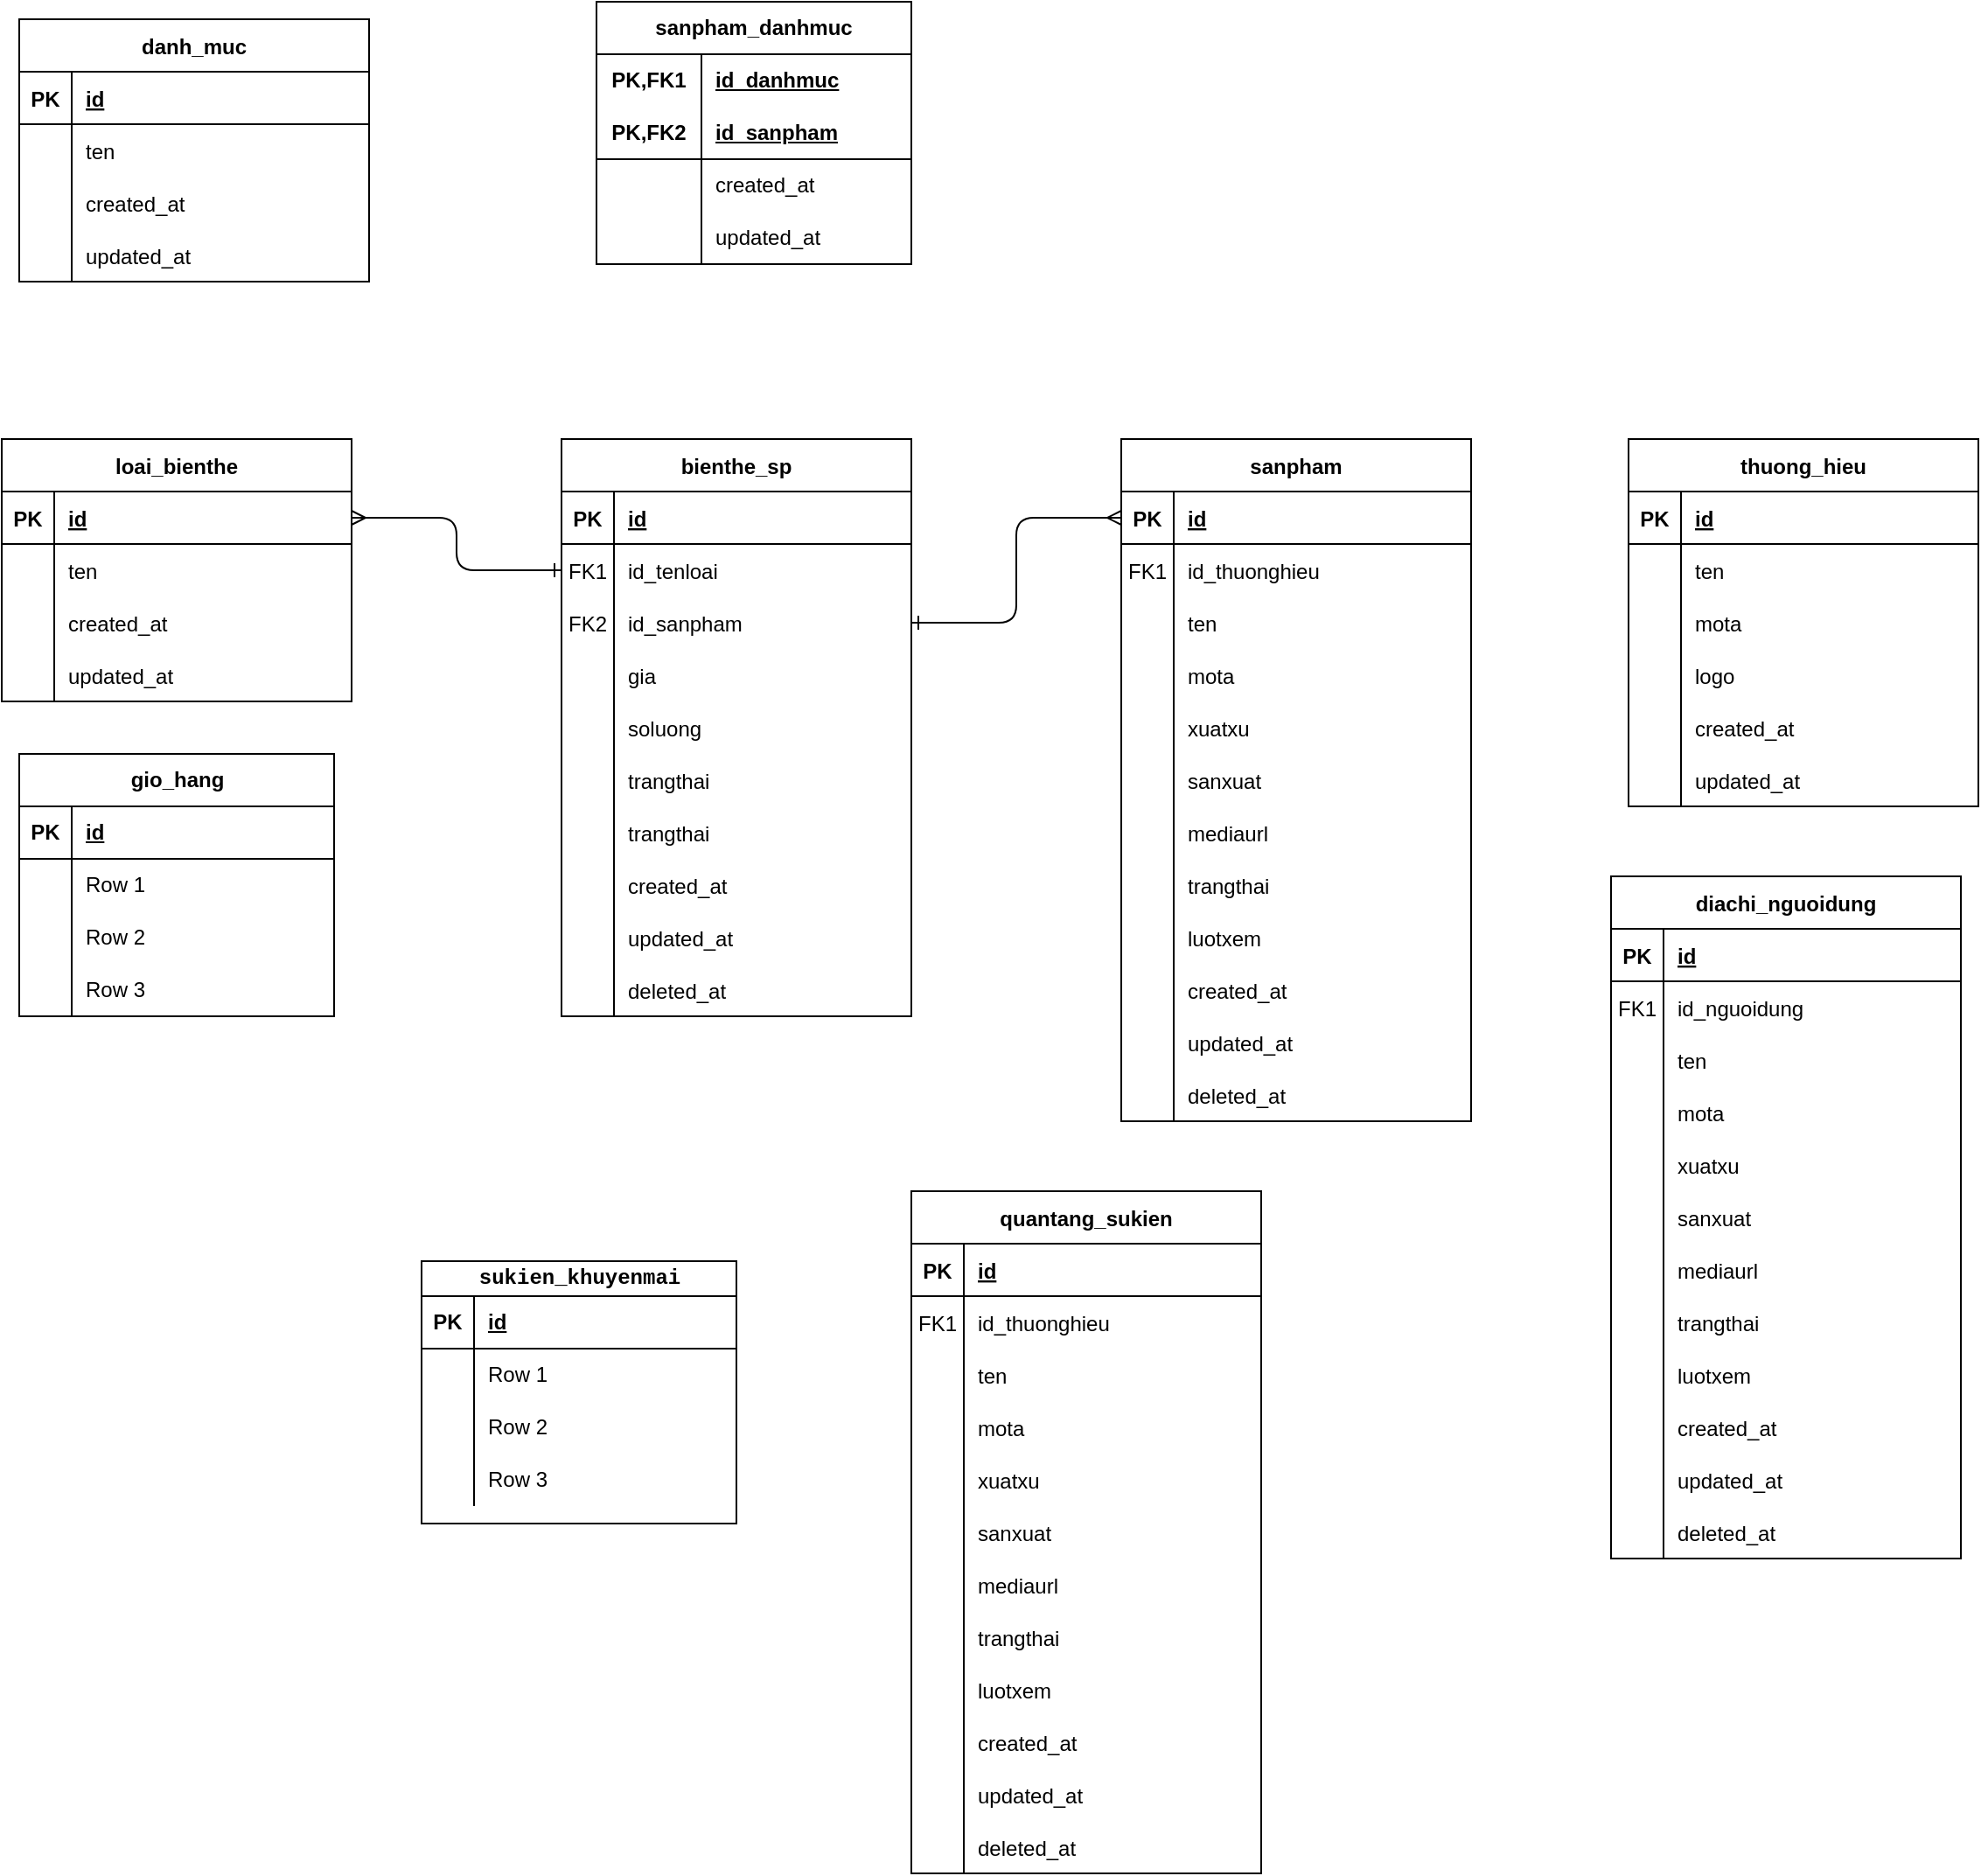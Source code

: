 <mxfile version="28.2.5">
  <diagram id="R2lEEEUBdFMjLlhIrx00" name="Page-1">
    <mxGraphModel dx="2076" dy="1720" grid="1" gridSize="10" guides="1" tooltips="1" connect="1" arrows="1" fold="1" page="1" pageScale="1" pageWidth="850" pageHeight="1100" math="0" shadow="0" extFonts="Permanent Marker^https://fonts.googleapis.com/css?family=Permanent+Marker">
      <root>
        <mxCell id="0" />
        <mxCell id="1" parent="0" />
        <mxCell id="C-vyLk0tnHw3VtMMgP7b-2" value="sanpham" style="shape=table;startSize=30;container=1;collapsible=1;childLayout=tableLayout;fixedRows=1;rowLines=0;fontStyle=1;align=center;resizeLast=1;" parent="1" vertex="1">
          <mxGeometry x="200" y="120" width="200" height="390" as="geometry" />
        </mxCell>
        <mxCell id="C-vyLk0tnHw3VtMMgP7b-3" value="" style="shape=partialRectangle;collapsible=0;dropTarget=0;pointerEvents=0;fillColor=none;points=[[0,0.5],[1,0.5]];portConstraint=eastwest;top=0;left=0;right=0;bottom=1;" parent="C-vyLk0tnHw3VtMMgP7b-2" vertex="1">
          <mxGeometry y="30" width="200" height="30" as="geometry" />
        </mxCell>
        <mxCell id="C-vyLk0tnHw3VtMMgP7b-4" value="PK" style="shape=partialRectangle;overflow=hidden;connectable=0;fillColor=none;top=0;left=0;bottom=0;right=0;fontStyle=1;" parent="C-vyLk0tnHw3VtMMgP7b-3" vertex="1">
          <mxGeometry width="30" height="30" as="geometry">
            <mxRectangle width="30" height="30" as="alternateBounds" />
          </mxGeometry>
        </mxCell>
        <mxCell id="C-vyLk0tnHw3VtMMgP7b-5" value="id" style="shape=partialRectangle;overflow=hidden;connectable=0;fillColor=none;top=0;left=0;bottom=0;right=0;align=left;spacingLeft=6;fontStyle=5;" parent="C-vyLk0tnHw3VtMMgP7b-3" vertex="1">
          <mxGeometry x="30" width="170" height="30" as="geometry">
            <mxRectangle width="170" height="30" as="alternateBounds" />
          </mxGeometry>
        </mxCell>
        <mxCell id="C-vyLk0tnHw3VtMMgP7b-6" value="" style="shape=partialRectangle;collapsible=0;dropTarget=0;pointerEvents=0;fillColor=none;points=[[0,0.5],[1,0.5]];portConstraint=eastwest;top=0;left=0;right=0;bottom=0;" parent="C-vyLk0tnHw3VtMMgP7b-2" vertex="1">
          <mxGeometry y="60" width="200" height="30" as="geometry" />
        </mxCell>
        <mxCell id="C-vyLk0tnHw3VtMMgP7b-7" value="FK1" style="shape=partialRectangle;overflow=hidden;connectable=0;fillColor=none;top=0;left=0;bottom=0;right=0;" parent="C-vyLk0tnHw3VtMMgP7b-6" vertex="1">
          <mxGeometry width="30" height="30" as="geometry">
            <mxRectangle width="30" height="30" as="alternateBounds" />
          </mxGeometry>
        </mxCell>
        <mxCell id="C-vyLk0tnHw3VtMMgP7b-8" value="id_thuonghieu" style="shape=partialRectangle;overflow=hidden;connectable=0;fillColor=none;top=0;left=0;bottom=0;right=0;align=left;spacingLeft=6;" parent="C-vyLk0tnHw3VtMMgP7b-6" vertex="1">
          <mxGeometry x="30" width="170" height="30" as="geometry">
            <mxRectangle width="170" height="30" as="alternateBounds" />
          </mxGeometry>
        </mxCell>
        <mxCell id="C-vyLk0tnHw3VtMMgP7b-9" value="" style="shape=partialRectangle;collapsible=0;dropTarget=0;pointerEvents=0;fillColor=none;points=[[0,0.5],[1,0.5]];portConstraint=eastwest;top=0;left=0;right=0;bottom=0;" parent="C-vyLk0tnHw3VtMMgP7b-2" vertex="1">
          <mxGeometry y="90" width="200" height="30" as="geometry" />
        </mxCell>
        <mxCell id="C-vyLk0tnHw3VtMMgP7b-10" value="" style="shape=partialRectangle;overflow=hidden;connectable=0;fillColor=none;top=0;left=0;bottom=0;right=0;" parent="C-vyLk0tnHw3VtMMgP7b-9" vertex="1">
          <mxGeometry width="30" height="30" as="geometry">
            <mxRectangle width="30" height="30" as="alternateBounds" />
          </mxGeometry>
        </mxCell>
        <mxCell id="C-vyLk0tnHw3VtMMgP7b-11" value="ten" style="shape=partialRectangle;overflow=hidden;connectable=0;fillColor=none;top=0;left=0;bottom=0;right=0;align=left;spacingLeft=6;" parent="C-vyLk0tnHw3VtMMgP7b-9" vertex="1">
          <mxGeometry x="30" width="170" height="30" as="geometry">
            <mxRectangle width="170" height="30" as="alternateBounds" />
          </mxGeometry>
        </mxCell>
        <mxCell id="F8s_ypxJG8IFSC-97Zq5-13" value="" style="shape=partialRectangle;collapsible=0;dropTarget=0;pointerEvents=0;fillColor=none;points=[[0,0.5],[1,0.5]];portConstraint=eastwest;top=0;left=0;right=0;bottom=0;" parent="C-vyLk0tnHw3VtMMgP7b-2" vertex="1">
          <mxGeometry y="120" width="200" height="30" as="geometry" />
        </mxCell>
        <mxCell id="F8s_ypxJG8IFSC-97Zq5-14" value="" style="shape=partialRectangle;overflow=hidden;connectable=0;fillColor=none;top=0;left=0;bottom=0;right=0;" parent="F8s_ypxJG8IFSC-97Zq5-13" vertex="1">
          <mxGeometry width="30" height="30" as="geometry">
            <mxRectangle width="30" height="30" as="alternateBounds" />
          </mxGeometry>
        </mxCell>
        <mxCell id="F8s_ypxJG8IFSC-97Zq5-15" value="mota" style="shape=partialRectangle;overflow=hidden;connectable=0;fillColor=none;top=0;left=0;bottom=0;right=0;align=left;spacingLeft=6;" parent="F8s_ypxJG8IFSC-97Zq5-13" vertex="1">
          <mxGeometry x="30" width="170" height="30" as="geometry">
            <mxRectangle width="170" height="30" as="alternateBounds" />
          </mxGeometry>
        </mxCell>
        <mxCell id="F8s_ypxJG8IFSC-97Zq5-16" value="" style="shape=partialRectangle;collapsible=0;dropTarget=0;pointerEvents=0;fillColor=none;points=[[0,0.5],[1,0.5]];portConstraint=eastwest;top=0;left=0;right=0;bottom=0;" parent="C-vyLk0tnHw3VtMMgP7b-2" vertex="1">
          <mxGeometry y="150" width="200" height="30" as="geometry" />
        </mxCell>
        <mxCell id="F8s_ypxJG8IFSC-97Zq5-17" value="" style="shape=partialRectangle;overflow=hidden;connectable=0;fillColor=none;top=0;left=0;bottom=0;right=0;" parent="F8s_ypxJG8IFSC-97Zq5-16" vertex="1">
          <mxGeometry width="30" height="30" as="geometry">
            <mxRectangle width="30" height="30" as="alternateBounds" />
          </mxGeometry>
        </mxCell>
        <mxCell id="F8s_ypxJG8IFSC-97Zq5-18" value="xuatxu" style="shape=partialRectangle;overflow=hidden;connectable=0;fillColor=none;top=0;left=0;bottom=0;right=0;align=left;spacingLeft=6;" parent="F8s_ypxJG8IFSC-97Zq5-16" vertex="1">
          <mxGeometry x="30" width="170" height="30" as="geometry">
            <mxRectangle width="170" height="30" as="alternateBounds" />
          </mxGeometry>
        </mxCell>
        <mxCell id="F8s_ypxJG8IFSC-97Zq5-19" value="" style="shape=partialRectangle;collapsible=0;dropTarget=0;pointerEvents=0;fillColor=none;points=[[0,0.5],[1,0.5]];portConstraint=eastwest;top=0;left=0;right=0;bottom=0;" parent="C-vyLk0tnHw3VtMMgP7b-2" vertex="1">
          <mxGeometry y="180" width="200" height="30" as="geometry" />
        </mxCell>
        <mxCell id="F8s_ypxJG8IFSC-97Zq5-20" value="" style="shape=partialRectangle;overflow=hidden;connectable=0;fillColor=none;top=0;left=0;bottom=0;right=0;" parent="F8s_ypxJG8IFSC-97Zq5-19" vertex="1">
          <mxGeometry width="30" height="30" as="geometry">
            <mxRectangle width="30" height="30" as="alternateBounds" />
          </mxGeometry>
        </mxCell>
        <mxCell id="F8s_ypxJG8IFSC-97Zq5-21" value="sanxuat" style="shape=partialRectangle;overflow=hidden;connectable=0;fillColor=none;top=0;left=0;bottom=0;right=0;align=left;spacingLeft=6;" parent="F8s_ypxJG8IFSC-97Zq5-19" vertex="1">
          <mxGeometry x="30" width="170" height="30" as="geometry">
            <mxRectangle width="170" height="30" as="alternateBounds" />
          </mxGeometry>
        </mxCell>
        <mxCell id="F8s_ypxJG8IFSC-97Zq5-22" value="" style="shape=partialRectangle;collapsible=0;dropTarget=0;pointerEvents=0;fillColor=none;points=[[0,0.5],[1,0.5]];portConstraint=eastwest;top=0;left=0;right=0;bottom=0;" parent="C-vyLk0tnHw3VtMMgP7b-2" vertex="1">
          <mxGeometry y="210" width="200" height="30" as="geometry" />
        </mxCell>
        <mxCell id="F8s_ypxJG8IFSC-97Zq5-23" value="" style="shape=partialRectangle;overflow=hidden;connectable=0;fillColor=none;top=0;left=0;bottom=0;right=0;" parent="F8s_ypxJG8IFSC-97Zq5-22" vertex="1">
          <mxGeometry width="30" height="30" as="geometry">
            <mxRectangle width="30" height="30" as="alternateBounds" />
          </mxGeometry>
        </mxCell>
        <mxCell id="F8s_ypxJG8IFSC-97Zq5-24" value="mediaurl" style="shape=partialRectangle;overflow=hidden;connectable=0;fillColor=none;top=0;left=0;bottom=0;right=0;align=left;spacingLeft=6;" parent="F8s_ypxJG8IFSC-97Zq5-22" vertex="1">
          <mxGeometry x="30" width="170" height="30" as="geometry">
            <mxRectangle width="170" height="30" as="alternateBounds" />
          </mxGeometry>
        </mxCell>
        <mxCell id="F8s_ypxJG8IFSC-97Zq5-25" value="" style="shape=partialRectangle;collapsible=0;dropTarget=0;pointerEvents=0;fillColor=none;points=[[0,0.5],[1,0.5]];portConstraint=eastwest;top=0;left=0;right=0;bottom=0;" parent="C-vyLk0tnHw3VtMMgP7b-2" vertex="1">
          <mxGeometry y="240" width="200" height="30" as="geometry" />
        </mxCell>
        <mxCell id="F8s_ypxJG8IFSC-97Zq5-26" value="" style="shape=partialRectangle;overflow=hidden;connectable=0;fillColor=none;top=0;left=0;bottom=0;right=0;" parent="F8s_ypxJG8IFSC-97Zq5-25" vertex="1">
          <mxGeometry width="30" height="30" as="geometry">
            <mxRectangle width="30" height="30" as="alternateBounds" />
          </mxGeometry>
        </mxCell>
        <mxCell id="F8s_ypxJG8IFSC-97Zq5-27" value="trangthai" style="shape=partialRectangle;overflow=hidden;connectable=0;fillColor=none;top=0;left=0;bottom=0;right=0;align=left;spacingLeft=6;" parent="F8s_ypxJG8IFSC-97Zq5-25" vertex="1">
          <mxGeometry x="30" width="170" height="30" as="geometry">
            <mxRectangle width="170" height="30" as="alternateBounds" />
          </mxGeometry>
        </mxCell>
        <mxCell id="F8s_ypxJG8IFSC-97Zq5-28" value="" style="shape=partialRectangle;collapsible=0;dropTarget=0;pointerEvents=0;fillColor=none;points=[[0,0.5],[1,0.5]];portConstraint=eastwest;top=0;left=0;right=0;bottom=0;" parent="C-vyLk0tnHw3VtMMgP7b-2" vertex="1">
          <mxGeometry y="270" width="200" height="30" as="geometry" />
        </mxCell>
        <mxCell id="F8s_ypxJG8IFSC-97Zq5-29" value="" style="shape=partialRectangle;overflow=hidden;connectable=0;fillColor=none;top=0;left=0;bottom=0;right=0;" parent="F8s_ypxJG8IFSC-97Zq5-28" vertex="1">
          <mxGeometry width="30" height="30" as="geometry">
            <mxRectangle width="30" height="30" as="alternateBounds" />
          </mxGeometry>
        </mxCell>
        <mxCell id="F8s_ypxJG8IFSC-97Zq5-30" value="luotxem" style="shape=partialRectangle;overflow=hidden;connectable=0;fillColor=none;top=0;left=0;bottom=0;right=0;align=left;spacingLeft=6;" parent="F8s_ypxJG8IFSC-97Zq5-28" vertex="1">
          <mxGeometry x="30" width="170" height="30" as="geometry">
            <mxRectangle width="170" height="30" as="alternateBounds" />
          </mxGeometry>
        </mxCell>
        <mxCell id="F8s_ypxJG8IFSC-97Zq5-31" value="" style="shape=partialRectangle;collapsible=0;dropTarget=0;pointerEvents=0;fillColor=none;points=[[0,0.5],[1,0.5]];portConstraint=eastwest;top=0;left=0;right=0;bottom=0;" parent="C-vyLk0tnHw3VtMMgP7b-2" vertex="1">
          <mxGeometry y="300" width="200" height="30" as="geometry" />
        </mxCell>
        <mxCell id="F8s_ypxJG8IFSC-97Zq5-32" value="" style="shape=partialRectangle;overflow=hidden;connectable=0;fillColor=none;top=0;left=0;bottom=0;right=0;" parent="F8s_ypxJG8IFSC-97Zq5-31" vertex="1">
          <mxGeometry width="30" height="30" as="geometry">
            <mxRectangle width="30" height="30" as="alternateBounds" />
          </mxGeometry>
        </mxCell>
        <mxCell id="F8s_ypxJG8IFSC-97Zq5-33" value="created_at" style="shape=partialRectangle;overflow=hidden;connectable=0;fillColor=none;top=0;left=0;bottom=0;right=0;align=left;spacingLeft=6;" parent="F8s_ypxJG8IFSC-97Zq5-31" vertex="1">
          <mxGeometry x="30" width="170" height="30" as="geometry">
            <mxRectangle width="170" height="30" as="alternateBounds" />
          </mxGeometry>
        </mxCell>
        <mxCell id="F8s_ypxJG8IFSC-97Zq5-37" value="" style="shape=partialRectangle;collapsible=0;dropTarget=0;pointerEvents=0;fillColor=none;points=[[0,0.5],[1,0.5]];portConstraint=eastwest;top=0;left=0;right=0;bottom=0;" parent="C-vyLk0tnHw3VtMMgP7b-2" vertex="1">
          <mxGeometry y="330" width="200" height="30" as="geometry" />
        </mxCell>
        <mxCell id="F8s_ypxJG8IFSC-97Zq5-38" value="" style="shape=partialRectangle;overflow=hidden;connectable=0;fillColor=none;top=0;left=0;bottom=0;right=0;" parent="F8s_ypxJG8IFSC-97Zq5-37" vertex="1">
          <mxGeometry width="30" height="30" as="geometry">
            <mxRectangle width="30" height="30" as="alternateBounds" />
          </mxGeometry>
        </mxCell>
        <mxCell id="F8s_ypxJG8IFSC-97Zq5-39" value="updated_at" style="shape=partialRectangle;overflow=hidden;connectable=0;fillColor=none;top=0;left=0;bottom=0;right=0;align=left;spacingLeft=6;" parent="F8s_ypxJG8IFSC-97Zq5-37" vertex="1">
          <mxGeometry x="30" width="170" height="30" as="geometry">
            <mxRectangle width="170" height="30" as="alternateBounds" />
          </mxGeometry>
        </mxCell>
        <mxCell id="F8s_ypxJG8IFSC-97Zq5-40" value="" style="shape=partialRectangle;collapsible=0;dropTarget=0;pointerEvents=0;fillColor=none;points=[[0,0.5],[1,0.5]];portConstraint=eastwest;top=0;left=0;right=0;bottom=0;" parent="C-vyLk0tnHw3VtMMgP7b-2" vertex="1">
          <mxGeometry y="360" width="200" height="30" as="geometry" />
        </mxCell>
        <mxCell id="F8s_ypxJG8IFSC-97Zq5-41" value="" style="shape=partialRectangle;overflow=hidden;connectable=0;fillColor=none;top=0;left=0;bottom=0;right=0;" parent="F8s_ypxJG8IFSC-97Zq5-40" vertex="1">
          <mxGeometry width="30" height="30" as="geometry">
            <mxRectangle width="30" height="30" as="alternateBounds" />
          </mxGeometry>
        </mxCell>
        <mxCell id="F8s_ypxJG8IFSC-97Zq5-42" value="deleted_at" style="shape=partialRectangle;overflow=hidden;connectable=0;fillColor=none;top=0;left=0;bottom=0;right=0;align=left;spacingLeft=6;" parent="F8s_ypxJG8IFSC-97Zq5-40" vertex="1">
          <mxGeometry x="30" width="170" height="30" as="geometry">
            <mxRectangle width="170" height="30" as="alternateBounds" />
          </mxGeometry>
        </mxCell>
        <mxCell id="F8s_ypxJG8IFSC-97Zq5-43" value="bienthe_sp" style="shape=table;startSize=30;container=1;collapsible=1;childLayout=tableLayout;fixedRows=1;rowLines=0;fontStyle=1;align=center;resizeLast=1;" parent="1" vertex="1">
          <mxGeometry x="-120" y="120" width="200" height="330" as="geometry" />
        </mxCell>
        <mxCell id="F8s_ypxJG8IFSC-97Zq5-44" value="" style="shape=partialRectangle;collapsible=0;dropTarget=0;pointerEvents=0;fillColor=none;points=[[0,0.5],[1,0.5]];portConstraint=eastwest;top=0;left=0;right=0;bottom=1;" parent="F8s_ypxJG8IFSC-97Zq5-43" vertex="1">
          <mxGeometry y="30" width="200" height="30" as="geometry" />
        </mxCell>
        <mxCell id="F8s_ypxJG8IFSC-97Zq5-45" value="PK" style="shape=partialRectangle;overflow=hidden;connectable=0;fillColor=none;top=0;left=0;bottom=0;right=0;fontStyle=1;" parent="F8s_ypxJG8IFSC-97Zq5-44" vertex="1">
          <mxGeometry width="30" height="30" as="geometry">
            <mxRectangle width="30" height="30" as="alternateBounds" />
          </mxGeometry>
        </mxCell>
        <mxCell id="F8s_ypxJG8IFSC-97Zq5-46" value="id" style="shape=partialRectangle;overflow=hidden;connectable=0;fillColor=none;top=0;left=0;bottom=0;right=0;align=left;spacingLeft=6;fontStyle=5;" parent="F8s_ypxJG8IFSC-97Zq5-44" vertex="1">
          <mxGeometry x="30" width="170" height="30" as="geometry">
            <mxRectangle width="170" height="30" as="alternateBounds" />
          </mxGeometry>
        </mxCell>
        <mxCell id="F8s_ypxJG8IFSC-97Zq5-47" value="" style="shape=partialRectangle;collapsible=0;dropTarget=0;pointerEvents=0;fillColor=none;points=[[0,0.5],[1,0.5]];portConstraint=eastwest;top=0;left=0;right=0;bottom=0;" parent="F8s_ypxJG8IFSC-97Zq5-43" vertex="1">
          <mxGeometry y="60" width="200" height="30" as="geometry" />
        </mxCell>
        <mxCell id="F8s_ypxJG8IFSC-97Zq5-48" value="FK1" style="shape=partialRectangle;overflow=hidden;connectable=0;fillColor=none;top=0;left=0;bottom=0;right=0;" parent="F8s_ypxJG8IFSC-97Zq5-47" vertex="1">
          <mxGeometry width="30" height="30" as="geometry">
            <mxRectangle width="30" height="30" as="alternateBounds" />
          </mxGeometry>
        </mxCell>
        <mxCell id="F8s_ypxJG8IFSC-97Zq5-49" value="id_tenloai" style="shape=partialRectangle;overflow=hidden;connectable=0;fillColor=none;top=0;left=0;bottom=0;right=0;align=left;spacingLeft=6;" parent="F8s_ypxJG8IFSC-97Zq5-47" vertex="1">
          <mxGeometry x="30" width="170" height="30" as="geometry">
            <mxRectangle width="170" height="30" as="alternateBounds" />
          </mxGeometry>
        </mxCell>
        <mxCell id="F8s_ypxJG8IFSC-97Zq5-83" value="" style="shape=partialRectangle;collapsible=0;dropTarget=0;pointerEvents=0;fillColor=none;points=[[0,0.5],[1,0.5]];portConstraint=eastwest;top=0;left=0;right=0;bottom=0;" parent="F8s_ypxJG8IFSC-97Zq5-43" vertex="1">
          <mxGeometry y="90" width="200" height="30" as="geometry" />
        </mxCell>
        <mxCell id="F8s_ypxJG8IFSC-97Zq5-84" value="FK2" style="shape=partialRectangle;overflow=hidden;connectable=0;fillColor=none;top=0;left=0;bottom=0;right=0;" parent="F8s_ypxJG8IFSC-97Zq5-83" vertex="1">
          <mxGeometry width="30" height="30" as="geometry">
            <mxRectangle width="30" height="30" as="alternateBounds" />
          </mxGeometry>
        </mxCell>
        <mxCell id="F8s_ypxJG8IFSC-97Zq5-85" value="id_sanpham" style="shape=partialRectangle;overflow=hidden;connectable=0;fillColor=none;top=0;left=0;bottom=0;right=0;align=left;spacingLeft=6;" parent="F8s_ypxJG8IFSC-97Zq5-83" vertex="1">
          <mxGeometry x="30" width="170" height="30" as="geometry">
            <mxRectangle width="170" height="30" as="alternateBounds" />
          </mxGeometry>
        </mxCell>
        <mxCell id="F8s_ypxJG8IFSC-97Zq5-50" value="" style="shape=partialRectangle;collapsible=0;dropTarget=0;pointerEvents=0;fillColor=none;points=[[0,0.5],[1,0.5]];portConstraint=eastwest;top=0;left=0;right=0;bottom=0;" parent="F8s_ypxJG8IFSC-97Zq5-43" vertex="1">
          <mxGeometry y="120" width="200" height="30" as="geometry" />
        </mxCell>
        <mxCell id="F8s_ypxJG8IFSC-97Zq5-51" value="" style="shape=partialRectangle;overflow=hidden;connectable=0;fillColor=none;top=0;left=0;bottom=0;right=0;" parent="F8s_ypxJG8IFSC-97Zq5-50" vertex="1">
          <mxGeometry width="30" height="30" as="geometry">
            <mxRectangle width="30" height="30" as="alternateBounds" />
          </mxGeometry>
        </mxCell>
        <mxCell id="F8s_ypxJG8IFSC-97Zq5-52" value="gia" style="shape=partialRectangle;overflow=hidden;connectable=0;fillColor=none;top=0;left=0;bottom=0;right=0;align=left;spacingLeft=6;" parent="F8s_ypxJG8IFSC-97Zq5-50" vertex="1">
          <mxGeometry x="30" width="170" height="30" as="geometry">
            <mxRectangle width="170" height="30" as="alternateBounds" />
          </mxGeometry>
        </mxCell>
        <mxCell id="F8s_ypxJG8IFSC-97Zq5-53" value="" style="shape=partialRectangle;collapsible=0;dropTarget=0;pointerEvents=0;fillColor=none;points=[[0,0.5],[1,0.5]];portConstraint=eastwest;top=0;left=0;right=0;bottom=0;" parent="F8s_ypxJG8IFSC-97Zq5-43" vertex="1">
          <mxGeometry y="150" width="200" height="30" as="geometry" />
        </mxCell>
        <mxCell id="F8s_ypxJG8IFSC-97Zq5-54" value="" style="shape=partialRectangle;overflow=hidden;connectable=0;fillColor=none;top=0;left=0;bottom=0;right=0;" parent="F8s_ypxJG8IFSC-97Zq5-53" vertex="1">
          <mxGeometry width="30" height="30" as="geometry">
            <mxRectangle width="30" height="30" as="alternateBounds" />
          </mxGeometry>
        </mxCell>
        <mxCell id="F8s_ypxJG8IFSC-97Zq5-55" value="soluong" style="shape=partialRectangle;overflow=hidden;connectable=0;fillColor=none;top=0;left=0;bottom=0;right=0;align=left;spacingLeft=6;" parent="F8s_ypxJG8IFSC-97Zq5-53" vertex="1">
          <mxGeometry x="30" width="170" height="30" as="geometry">
            <mxRectangle width="170" height="30" as="alternateBounds" />
          </mxGeometry>
        </mxCell>
        <mxCell id="F8s_ypxJG8IFSC-97Zq5-56" value="" style="shape=partialRectangle;collapsible=0;dropTarget=0;pointerEvents=0;fillColor=none;points=[[0,0.5],[1,0.5]];portConstraint=eastwest;top=0;left=0;right=0;bottom=0;" parent="F8s_ypxJG8IFSC-97Zq5-43" vertex="1">
          <mxGeometry y="180" width="200" height="30" as="geometry" />
        </mxCell>
        <mxCell id="F8s_ypxJG8IFSC-97Zq5-57" value="" style="shape=partialRectangle;overflow=hidden;connectable=0;fillColor=none;top=0;left=0;bottom=0;right=0;" parent="F8s_ypxJG8IFSC-97Zq5-56" vertex="1">
          <mxGeometry width="30" height="30" as="geometry">
            <mxRectangle width="30" height="30" as="alternateBounds" />
          </mxGeometry>
        </mxCell>
        <mxCell id="F8s_ypxJG8IFSC-97Zq5-58" value="trangthai" style="shape=partialRectangle;overflow=hidden;connectable=0;fillColor=none;top=0;left=0;bottom=0;right=0;align=left;spacingLeft=6;" parent="F8s_ypxJG8IFSC-97Zq5-56" vertex="1">
          <mxGeometry x="30" width="170" height="30" as="geometry">
            <mxRectangle width="170" height="30" as="alternateBounds" />
          </mxGeometry>
        </mxCell>
        <mxCell id="F8s_ypxJG8IFSC-97Zq5-65" value="" style="shape=partialRectangle;collapsible=0;dropTarget=0;pointerEvents=0;fillColor=none;points=[[0,0.5],[1,0.5]];portConstraint=eastwest;top=0;left=0;right=0;bottom=0;" parent="F8s_ypxJG8IFSC-97Zq5-43" vertex="1">
          <mxGeometry y="210" width="200" height="30" as="geometry" />
        </mxCell>
        <mxCell id="F8s_ypxJG8IFSC-97Zq5-66" value="" style="shape=partialRectangle;overflow=hidden;connectable=0;fillColor=none;top=0;left=0;bottom=0;right=0;" parent="F8s_ypxJG8IFSC-97Zq5-65" vertex="1">
          <mxGeometry width="30" height="30" as="geometry">
            <mxRectangle width="30" height="30" as="alternateBounds" />
          </mxGeometry>
        </mxCell>
        <mxCell id="F8s_ypxJG8IFSC-97Zq5-67" value="trangthai" style="shape=partialRectangle;overflow=hidden;connectable=0;fillColor=none;top=0;left=0;bottom=0;right=0;align=left;spacingLeft=6;" parent="F8s_ypxJG8IFSC-97Zq5-65" vertex="1">
          <mxGeometry x="30" width="170" height="30" as="geometry">
            <mxRectangle width="170" height="30" as="alternateBounds" />
          </mxGeometry>
        </mxCell>
        <mxCell id="F8s_ypxJG8IFSC-97Zq5-62" value="" style="shape=partialRectangle;collapsible=0;dropTarget=0;pointerEvents=0;fillColor=none;points=[[0,0.5],[1,0.5]];portConstraint=eastwest;top=0;left=0;right=0;bottom=0;" parent="F8s_ypxJG8IFSC-97Zq5-43" vertex="1">
          <mxGeometry y="240" width="200" height="30" as="geometry" />
        </mxCell>
        <mxCell id="F8s_ypxJG8IFSC-97Zq5-63" value="" style="shape=partialRectangle;overflow=hidden;connectable=0;fillColor=none;top=0;left=0;bottom=0;right=0;" parent="F8s_ypxJG8IFSC-97Zq5-62" vertex="1">
          <mxGeometry width="30" height="30" as="geometry">
            <mxRectangle width="30" height="30" as="alternateBounds" />
          </mxGeometry>
        </mxCell>
        <mxCell id="F8s_ypxJG8IFSC-97Zq5-64" value="created_at" style="shape=partialRectangle;overflow=hidden;connectable=0;fillColor=none;top=0;left=0;bottom=0;right=0;align=left;spacingLeft=6;" parent="F8s_ypxJG8IFSC-97Zq5-62" vertex="1">
          <mxGeometry x="30" width="170" height="30" as="geometry">
            <mxRectangle width="170" height="30" as="alternateBounds" />
          </mxGeometry>
        </mxCell>
        <mxCell id="F8s_ypxJG8IFSC-97Zq5-68" value="" style="shape=partialRectangle;collapsible=0;dropTarget=0;pointerEvents=0;fillColor=none;points=[[0,0.5],[1,0.5]];portConstraint=eastwest;top=0;left=0;right=0;bottom=0;" parent="F8s_ypxJG8IFSC-97Zq5-43" vertex="1">
          <mxGeometry y="270" width="200" height="30" as="geometry" />
        </mxCell>
        <mxCell id="F8s_ypxJG8IFSC-97Zq5-69" value="" style="shape=partialRectangle;overflow=hidden;connectable=0;fillColor=none;top=0;left=0;bottom=0;right=0;" parent="F8s_ypxJG8IFSC-97Zq5-68" vertex="1">
          <mxGeometry width="30" height="30" as="geometry">
            <mxRectangle width="30" height="30" as="alternateBounds" />
          </mxGeometry>
        </mxCell>
        <mxCell id="F8s_ypxJG8IFSC-97Zq5-70" value="updated_at" style="shape=partialRectangle;overflow=hidden;connectable=0;fillColor=none;top=0;left=0;bottom=0;right=0;align=left;spacingLeft=6;" parent="F8s_ypxJG8IFSC-97Zq5-68" vertex="1">
          <mxGeometry x="30" width="170" height="30" as="geometry">
            <mxRectangle width="170" height="30" as="alternateBounds" />
          </mxGeometry>
        </mxCell>
        <mxCell id="F8s_ypxJG8IFSC-97Zq5-77" value="" style="shape=partialRectangle;collapsible=0;dropTarget=0;pointerEvents=0;fillColor=none;points=[[0,0.5],[1,0.5]];portConstraint=eastwest;top=0;left=0;right=0;bottom=0;" parent="F8s_ypxJG8IFSC-97Zq5-43" vertex="1">
          <mxGeometry y="300" width="200" height="30" as="geometry" />
        </mxCell>
        <mxCell id="F8s_ypxJG8IFSC-97Zq5-78" value="" style="shape=partialRectangle;overflow=hidden;connectable=0;fillColor=none;top=0;left=0;bottom=0;right=0;" parent="F8s_ypxJG8IFSC-97Zq5-77" vertex="1">
          <mxGeometry width="30" height="30" as="geometry">
            <mxRectangle width="30" height="30" as="alternateBounds" />
          </mxGeometry>
        </mxCell>
        <mxCell id="F8s_ypxJG8IFSC-97Zq5-79" value="deleted_at" style="shape=partialRectangle;overflow=hidden;connectable=0;fillColor=none;top=0;left=0;bottom=0;right=0;align=left;spacingLeft=6;" parent="F8s_ypxJG8IFSC-97Zq5-77" vertex="1">
          <mxGeometry x="30" width="170" height="30" as="geometry">
            <mxRectangle width="170" height="30" as="alternateBounds" />
          </mxGeometry>
        </mxCell>
        <mxCell id="F8s_ypxJG8IFSC-97Zq5-86" style="rounded=1;orthogonalLoop=1;jettySize=auto;html=1;exitX=0;exitY=0.5;exitDx=0;exitDy=0;entryX=1;entryY=0.5;entryDx=0;entryDy=0;edgeStyle=orthogonalEdgeStyle;endArrow=ERone;endFill=0;curved=0;strokeColor=default;startArrow=ERmany;startFill=0;" parent="1" source="C-vyLk0tnHw3VtMMgP7b-3" target="F8s_ypxJG8IFSC-97Zq5-83" edge="1">
          <mxGeometry relative="1" as="geometry" />
        </mxCell>
        <mxCell id="F8s_ypxJG8IFSC-97Zq5-87" value="loai_bienthe" style="shape=table;startSize=30;container=1;collapsible=1;childLayout=tableLayout;fixedRows=1;rowLines=0;fontStyle=1;align=center;resizeLast=1;" parent="1" vertex="1">
          <mxGeometry x="-440" y="120" width="200" height="150" as="geometry" />
        </mxCell>
        <mxCell id="F8s_ypxJG8IFSC-97Zq5-88" value="" style="shape=partialRectangle;collapsible=0;dropTarget=0;pointerEvents=0;fillColor=none;points=[[0,0.5],[1,0.5]];portConstraint=eastwest;top=0;left=0;right=0;bottom=1;" parent="F8s_ypxJG8IFSC-97Zq5-87" vertex="1">
          <mxGeometry y="30" width="200" height="30" as="geometry" />
        </mxCell>
        <mxCell id="F8s_ypxJG8IFSC-97Zq5-89" value="PK" style="shape=partialRectangle;overflow=hidden;connectable=0;fillColor=none;top=0;left=0;bottom=0;right=0;fontStyle=1;" parent="F8s_ypxJG8IFSC-97Zq5-88" vertex="1">
          <mxGeometry width="30" height="30" as="geometry">
            <mxRectangle width="30" height="30" as="alternateBounds" />
          </mxGeometry>
        </mxCell>
        <mxCell id="F8s_ypxJG8IFSC-97Zq5-90" value="id" style="shape=partialRectangle;overflow=hidden;connectable=0;fillColor=none;top=0;left=0;bottom=0;right=0;align=left;spacingLeft=6;fontStyle=5;" parent="F8s_ypxJG8IFSC-97Zq5-88" vertex="1">
          <mxGeometry x="30" width="170" height="30" as="geometry">
            <mxRectangle width="170" height="30" as="alternateBounds" />
          </mxGeometry>
        </mxCell>
        <mxCell id="F8s_ypxJG8IFSC-97Zq5-97" value="" style="shape=partialRectangle;collapsible=0;dropTarget=0;pointerEvents=0;fillColor=none;points=[[0,0.5],[1,0.5]];portConstraint=eastwest;top=0;left=0;right=0;bottom=0;" parent="F8s_ypxJG8IFSC-97Zq5-87" vertex="1">
          <mxGeometry y="60" width="200" height="30" as="geometry" />
        </mxCell>
        <mxCell id="F8s_ypxJG8IFSC-97Zq5-98" value="" style="shape=partialRectangle;overflow=hidden;connectable=0;fillColor=none;top=0;left=0;bottom=0;right=0;" parent="F8s_ypxJG8IFSC-97Zq5-97" vertex="1">
          <mxGeometry width="30" height="30" as="geometry">
            <mxRectangle width="30" height="30" as="alternateBounds" />
          </mxGeometry>
        </mxCell>
        <mxCell id="F8s_ypxJG8IFSC-97Zq5-99" value="ten " style="shape=partialRectangle;overflow=hidden;connectable=0;fillColor=none;top=0;left=0;bottom=0;right=0;align=left;spacingLeft=6;" parent="F8s_ypxJG8IFSC-97Zq5-97" vertex="1">
          <mxGeometry x="30" width="170" height="30" as="geometry">
            <mxRectangle width="170" height="30" as="alternateBounds" />
          </mxGeometry>
        </mxCell>
        <mxCell id="F8s_ypxJG8IFSC-97Zq5-100" value="" style="shape=partialRectangle;collapsible=0;dropTarget=0;pointerEvents=0;fillColor=none;points=[[0,0.5],[1,0.5]];portConstraint=eastwest;top=0;left=0;right=0;bottom=0;" parent="F8s_ypxJG8IFSC-97Zq5-87" vertex="1">
          <mxGeometry y="90" width="200" height="30" as="geometry" />
        </mxCell>
        <mxCell id="F8s_ypxJG8IFSC-97Zq5-101" value="" style="shape=partialRectangle;overflow=hidden;connectable=0;fillColor=none;top=0;left=0;bottom=0;right=0;" parent="F8s_ypxJG8IFSC-97Zq5-100" vertex="1">
          <mxGeometry width="30" height="30" as="geometry">
            <mxRectangle width="30" height="30" as="alternateBounds" />
          </mxGeometry>
        </mxCell>
        <mxCell id="F8s_ypxJG8IFSC-97Zq5-102" value="created_at" style="shape=partialRectangle;overflow=hidden;connectable=0;fillColor=none;top=0;left=0;bottom=0;right=0;align=left;spacingLeft=6;" parent="F8s_ypxJG8IFSC-97Zq5-100" vertex="1">
          <mxGeometry x="30" width="170" height="30" as="geometry">
            <mxRectangle width="170" height="30" as="alternateBounds" />
          </mxGeometry>
        </mxCell>
        <mxCell id="F8s_ypxJG8IFSC-97Zq5-103" value="" style="shape=partialRectangle;collapsible=0;dropTarget=0;pointerEvents=0;fillColor=none;points=[[0,0.5],[1,0.5]];portConstraint=eastwest;top=0;left=0;right=0;bottom=0;" parent="F8s_ypxJG8IFSC-97Zq5-87" vertex="1">
          <mxGeometry y="120" width="200" height="30" as="geometry" />
        </mxCell>
        <mxCell id="F8s_ypxJG8IFSC-97Zq5-104" value="" style="shape=partialRectangle;overflow=hidden;connectable=0;fillColor=none;top=0;left=0;bottom=0;right=0;" parent="F8s_ypxJG8IFSC-97Zq5-103" vertex="1">
          <mxGeometry width="30" height="30" as="geometry">
            <mxRectangle width="30" height="30" as="alternateBounds" />
          </mxGeometry>
        </mxCell>
        <mxCell id="F8s_ypxJG8IFSC-97Zq5-105" value="updated_at" style="shape=partialRectangle;overflow=hidden;connectable=0;fillColor=none;top=0;left=0;bottom=0;right=0;align=left;spacingLeft=6;" parent="F8s_ypxJG8IFSC-97Zq5-103" vertex="1">
          <mxGeometry x="30" width="170" height="30" as="geometry">
            <mxRectangle width="170" height="30" as="alternateBounds" />
          </mxGeometry>
        </mxCell>
        <mxCell id="F8s_ypxJG8IFSC-97Zq5-118" style="edgeStyle=orthogonalEdgeStyle;rounded=1;orthogonalLoop=1;jettySize=auto;html=1;exitX=1;exitY=0.5;exitDx=0;exitDy=0;entryX=0;entryY=0.5;entryDx=0;entryDy=0;endArrow=ERone;endFill=0;startArrow=ERmany;startFill=0;curved=0;" parent="1" source="F8s_ypxJG8IFSC-97Zq5-88" target="F8s_ypxJG8IFSC-97Zq5-47" edge="1">
          <mxGeometry relative="1" as="geometry" />
        </mxCell>
        <mxCell id="F8s_ypxJG8IFSC-97Zq5-119" value="thuong_hieu" style="shape=table;startSize=30;container=1;collapsible=1;childLayout=tableLayout;fixedRows=1;rowLines=0;fontStyle=1;align=center;resizeLast=1;" parent="1" vertex="1">
          <mxGeometry x="490" y="120" width="200" height="210" as="geometry" />
        </mxCell>
        <mxCell id="F8s_ypxJG8IFSC-97Zq5-120" value="" style="shape=partialRectangle;collapsible=0;dropTarget=0;pointerEvents=0;fillColor=none;points=[[0,0.5],[1,0.5]];portConstraint=eastwest;top=0;left=0;right=0;bottom=1;" parent="F8s_ypxJG8IFSC-97Zq5-119" vertex="1">
          <mxGeometry y="30" width="200" height="30" as="geometry" />
        </mxCell>
        <mxCell id="F8s_ypxJG8IFSC-97Zq5-121" value="PK" style="shape=partialRectangle;overflow=hidden;connectable=0;fillColor=none;top=0;left=0;bottom=0;right=0;fontStyle=1;" parent="F8s_ypxJG8IFSC-97Zq5-120" vertex="1">
          <mxGeometry width="30" height="30" as="geometry">
            <mxRectangle width="30" height="30" as="alternateBounds" />
          </mxGeometry>
        </mxCell>
        <mxCell id="F8s_ypxJG8IFSC-97Zq5-122" value="id" style="shape=partialRectangle;overflow=hidden;connectable=0;fillColor=none;top=0;left=0;bottom=0;right=0;align=left;spacingLeft=6;fontStyle=5;" parent="F8s_ypxJG8IFSC-97Zq5-120" vertex="1">
          <mxGeometry x="30" width="170" height="30" as="geometry">
            <mxRectangle width="170" height="30" as="alternateBounds" />
          </mxGeometry>
        </mxCell>
        <mxCell id="F8s_ypxJG8IFSC-97Zq5-123" value="" style="shape=partialRectangle;collapsible=0;dropTarget=0;pointerEvents=0;fillColor=none;points=[[0,0.5],[1,0.5]];portConstraint=eastwest;top=0;left=0;right=0;bottom=0;" parent="F8s_ypxJG8IFSC-97Zq5-119" vertex="1">
          <mxGeometry y="60" width="200" height="30" as="geometry" />
        </mxCell>
        <mxCell id="F8s_ypxJG8IFSC-97Zq5-124" value="" style="shape=partialRectangle;overflow=hidden;connectable=0;fillColor=none;top=0;left=0;bottom=0;right=0;" parent="F8s_ypxJG8IFSC-97Zq5-123" vertex="1">
          <mxGeometry width="30" height="30" as="geometry">
            <mxRectangle width="30" height="30" as="alternateBounds" />
          </mxGeometry>
        </mxCell>
        <mxCell id="F8s_ypxJG8IFSC-97Zq5-125" value="ten " style="shape=partialRectangle;overflow=hidden;connectable=0;fillColor=none;top=0;left=0;bottom=0;right=0;align=left;spacingLeft=6;" parent="F8s_ypxJG8IFSC-97Zq5-123" vertex="1">
          <mxGeometry x="30" width="170" height="30" as="geometry">
            <mxRectangle width="170" height="30" as="alternateBounds" />
          </mxGeometry>
        </mxCell>
        <mxCell id="F8s_ypxJG8IFSC-97Zq5-135" value="" style="shape=partialRectangle;collapsible=0;dropTarget=0;pointerEvents=0;fillColor=none;points=[[0,0.5],[1,0.5]];portConstraint=eastwest;top=0;left=0;right=0;bottom=0;" parent="F8s_ypxJG8IFSC-97Zq5-119" vertex="1">
          <mxGeometry y="90" width="200" height="30" as="geometry" />
        </mxCell>
        <mxCell id="F8s_ypxJG8IFSC-97Zq5-136" value="" style="shape=partialRectangle;overflow=hidden;connectable=0;fillColor=none;top=0;left=0;bottom=0;right=0;" parent="F8s_ypxJG8IFSC-97Zq5-135" vertex="1">
          <mxGeometry width="30" height="30" as="geometry">
            <mxRectangle width="30" height="30" as="alternateBounds" />
          </mxGeometry>
        </mxCell>
        <mxCell id="F8s_ypxJG8IFSC-97Zq5-137" value="mota" style="shape=partialRectangle;overflow=hidden;connectable=0;fillColor=none;top=0;left=0;bottom=0;right=0;align=left;spacingLeft=6;" parent="F8s_ypxJG8IFSC-97Zq5-135" vertex="1">
          <mxGeometry x="30" width="170" height="30" as="geometry">
            <mxRectangle width="170" height="30" as="alternateBounds" />
          </mxGeometry>
        </mxCell>
        <mxCell id="F8s_ypxJG8IFSC-97Zq5-138" value="" style="shape=partialRectangle;collapsible=0;dropTarget=0;pointerEvents=0;fillColor=none;points=[[0,0.5],[1,0.5]];portConstraint=eastwest;top=0;left=0;right=0;bottom=0;" parent="F8s_ypxJG8IFSC-97Zq5-119" vertex="1">
          <mxGeometry y="120" width="200" height="30" as="geometry" />
        </mxCell>
        <mxCell id="F8s_ypxJG8IFSC-97Zq5-139" value="" style="shape=partialRectangle;overflow=hidden;connectable=0;fillColor=none;top=0;left=0;bottom=0;right=0;" parent="F8s_ypxJG8IFSC-97Zq5-138" vertex="1">
          <mxGeometry width="30" height="30" as="geometry">
            <mxRectangle width="30" height="30" as="alternateBounds" />
          </mxGeometry>
        </mxCell>
        <mxCell id="F8s_ypxJG8IFSC-97Zq5-140" value="logo" style="shape=partialRectangle;overflow=hidden;connectable=0;fillColor=none;top=0;left=0;bottom=0;right=0;align=left;spacingLeft=6;" parent="F8s_ypxJG8IFSC-97Zq5-138" vertex="1">
          <mxGeometry x="30" width="170" height="30" as="geometry">
            <mxRectangle width="170" height="30" as="alternateBounds" />
          </mxGeometry>
        </mxCell>
        <mxCell id="F8s_ypxJG8IFSC-97Zq5-126" value="" style="shape=partialRectangle;collapsible=0;dropTarget=0;pointerEvents=0;fillColor=none;points=[[0,0.5],[1,0.5]];portConstraint=eastwest;top=0;left=0;right=0;bottom=0;" parent="F8s_ypxJG8IFSC-97Zq5-119" vertex="1">
          <mxGeometry y="150" width="200" height="30" as="geometry" />
        </mxCell>
        <mxCell id="F8s_ypxJG8IFSC-97Zq5-127" value="" style="shape=partialRectangle;overflow=hidden;connectable=0;fillColor=none;top=0;left=0;bottom=0;right=0;" parent="F8s_ypxJG8IFSC-97Zq5-126" vertex="1">
          <mxGeometry width="30" height="30" as="geometry">
            <mxRectangle width="30" height="30" as="alternateBounds" />
          </mxGeometry>
        </mxCell>
        <mxCell id="F8s_ypxJG8IFSC-97Zq5-128" value="created_at" style="shape=partialRectangle;overflow=hidden;connectable=0;fillColor=none;top=0;left=0;bottom=0;right=0;align=left;spacingLeft=6;" parent="F8s_ypxJG8IFSC-97Zq5-126" vertex="1">
          <mxGeometry x="30" width="170" height="30" as="geometry">
            <mxRectangle width="170" height="30" as="alternateBounds" />
          </mxGeometry>
        </mxCell>
        <mxCell id="F8s_ypxJG8IFSC-97Zq5-129" value="" style="shape=partialRectangle;collapsible=0;dropTarget=0;pointerEvents=0;fillColor=none;points=[[0,0.5],[1,0.5]];portConstraint=eastwest;top=0;left=0;right=0;bottom=0;" parent="F8s_ypxJG8IFSC-97Zq5-119" vertex="1">
          <mxGeometry y="180" width="200" height="30" as="geometry" />
        </mxCell>
        <mxCell id="F8s_ypxJG8IFSC-97Zq5-130" value="" style="shape=partialRectangle;overflow=hidden;connectable=0;fillColor=none;top=0;left=0;bottom=0;right=0;" parent="F8s_ypxJG8IFSC-97Zq5-129" vertex="1">
          <mxGeometry width="30" height="30" as="geometry">
            <mxRectangle width="30" height="30" as="alternateBounds" />
          </mxGeometry>
        </mxCell>
        <mxCell id="F8s_ypxJG8IFSC-97Zq5-131" value="updated_at" style="shape=partialRectangle;overflow=hidden;connectable=0;fillColor=none;top=0;left=0;bottom=0;right=0;align=left;spacingLeft=6;" parent="F8s_ypxJG8IFSC-97Zq5-129" vertex="1">
          <mxGeometry x="30" width="170" height="30" as="geometry">
            <mxRectangle width="170" height="30" as="alternateBounds" />
          </mxGeometry>
        </mxCell>
        <mxCell id="OFfg4Ifkbmo_WRJsHrhS-51" value="sanpham_danhmuc" style="shape=table;startSize=30;container=1;collapsible=1;childLayout=tableLayout;fixedRows=1;rowLines=0;fontStyle=1;align=center;resizeLast=1;html=1;whiteSpace=wrap;" vertex="1" parent="1">
          <mxGeometry x="-100" y="-130" width="180" height="150" as="geometry" />
        </mxCell>
        <mxCell id="OFfg4Ifkbmo_WRJsHrhS-52" value="" style="shape=tableRow;horizontal=0;startSize=0;swimlaneHead=0;swimlaneBody=0;fillColor=none;collapsible=0;dropTarget=0;points=[[0,0.5],[1,0.5]];portConstraint=eastwest;top=0;left=0;right=0;bottom=0;html=1;" vertex="1" parent="OFfg4Ifkbmo_WRJsHrhS-51">
          <mxGeometry y="30" width="180" height="30" as="geometry" />
        </mxCell>
        <mxCell id="OFfg4Ifkbmo_WRJsHrhS-53" value="PK,FK1" style="shape=partialRectangle;connectable=0;fillColor=none;top=0;left=0;bottom=0;right=0;fontStyle=1;overflow=hidden;html=1;whiteSpace=wrap;" vertex="1" parent="OFfg4Ifkbmo_WRJsHrhS-52">
          <mxGeometry width="60" height="30" as="geometry">
            <mxRectangle width="60" height="30" as="alternateBounds" />
          </mxGeometry>
        </mxCell>
        <mxCell id="OFfg4Ifkbmo_WRJsHrhS-54" value="id_danhmuc" style="shape=partialRectangle;connectable=0;fillColor=none;top=0;left=0;bottom=0;right=0;align=left;spacingLeft=6;fontStyle=5;overflow=hidden;html=1;whiteSpace=wrap;" vertex="1" parent="OFfg4Ifkbmo_WRJsHrhS-52">
          <mxGeometry x="60" width="120" height="30" as="geometry">
            <mxRectangle width="120" height="30" as="alternateBounds" />
          </mxGeometry>
        </mxCell>
        <mxCell id="OFfg4Ifkbmo_WRJsHrhS-55" value="" style="shape=tableRow;horizontal=0;startSize=0;swimlaneHead=0;swimlaneBody=0;fillColor=none;collapsible=0;dropTarget=0;points=[[0,0.5],[1,0.5]];portConstraint=eastwest;top=0;left=0;right=0;bottom=1;html=1;" vertex="1" parent="OFfg4Ifkbmo_WRJsHrhS-51">
          <mxGeometry y="60" width="180" height="30" as="geometry" />
        </mxCell>
        <mxCell id="OFfg4Ifkbmo_WRJsHrhS-56" value="PK,FK2" style="shape=partialRectangle;connectable=0;fillColor=none;top=0;left=0;bottom=0;right=0;fontStyle=1;overflow=hidden;html=1;whiteSpace=wrap;" vertex="1" parent="OFfg4Ifkbmo_WRJsHrhS-55">
          <mxGeometry width="60" height="30" as="geometry">
            <mxRectangle width="60" height="30" as="alternateBounds" />
          </mxGeometry>
        </mxCell>
        <mxCell id="OFfg4Ifkbmo_WRJsHrhS-57" value="id_sanpham" style="shape=partialRectangle;connectable=0;fillColor=none;top=0;left=0;bottom=0;right=0;align=left;spacingLeft=6;fontStyle=5;overflow=hidden;html=1;whiteSpace=wrap;" vertex="1" parent="OFfg4Ifkbmo_WRJsHrhS-55">
          <mxGeometry x="60" width="120" height="30" as="geometry">
            <mxRectangle width="120" height="30" as="alternateBounds" />
          </mxGeometry>
        </mxCell>
        <mxCell id="OFfg4Ifkbmo_WRJsHrhS-58" value="" style="shape=tableRow;horizontal=0;startSize=0;swimlaneHead=0;swimlaneBody=0;fillColor=none;collapsible=0;dropTarget=0;points=[[0,0.5],[1,0.5]];portConstraint=eastwest;top=0;left=0;right=0;bottom=0;html=1;" vertex="1" parent="OFfg4Ifkbmo_WRJsHrhS-51">
          <mxGeometry y="90" width="180" height="30" as="geometry" />
        </mxCell>
        <mxCell id="OFfg4Ifkbmo_WRJsHrhS-59" value="" style="shape=partialRectangle;connectable=0;fillColor=none;top=0;left=0;bottom=0;right=0;editable=1;overflow=hidden;html=1;whiteSpace=wrap;" vertex="1" parent="OFfg4Ifkbmo_WRJsHrhS-58">
          <mxGeometry width="60" height="30" as="geometry">
            <mxRectangle width="60" height="30" as="alternateBounds" />
          </mxGeometry>
        </mxCell>
        <mxCell id="OFfg4Ifkbmo_WRJsHrhS-60" value="&lt;span style=&quot;text-wrap-mode: nowrap;&quot;&gt;created_at&lt;/span&gt;" style="shape=partialRectangle;connectable=0;fillColor=none;top=0;left=0;bottom=0;right=0;align=left;spacingLeft=6;overflow=hidden;html=1;whiteSpace=wrap;" vertex="1" parent="OFfg4Ifkbmo_WRJsHrhS-58">
          <mxGeometry x="60" width="120" height="30" as="geometry">
            <mxRectangle width="120" height="30" as="alternateBounds" />
          </mxGeometry>
        </mxCell>
        <mxCell id="OFfg4Ifkbmo_WRJsHrhS-61" value="" style="shape=tableRow;horizontal=0;startSize=0;swimlaneHead=0;swimlaneBody=0;fillColor=none;collapsible=0;dropTarget=0;points=[[0,0.5],[1,0.5]];portConstraint=eastwest;top=0;left=0;right=0;bottom=0;html=1;" vertex="1" parent="OFfg4Ifkbmo_WRJsHrhS-51">
          <mxGeometry y="120" width="180" height="30" as="geometry" />
        </mxCell>
        <mxCell id="OFfg4Ifkbmo_WRJsHrhS-62" value="" style="shape=partialRectangle;connectable=0;fillColor=none;top=0;left=0;bottom=0;right=0;editable=1;overflow=hidden;html=1;whiteSpace=wrap;" vertex="1" parent="OFfg4Ifkbmo_WRJsHrhS-61">
          <mxGeometry width="60" height="30" as="geometry">
            <mxRectangle width="60" height="30" as="alternateBounds" />
          </mxGeometry>
        </mxCell>
        <mxCell id="OFfg4Ifkbmo_WRJsHrhS-63" value="&lt;span style=&quot;text-wrap-mode: nowrap;&quot;&gt;updated_at&lt;/span&gt;" style="shape=partialRectangle;connectable=0;fillColor=none;top=0;left=0;bottom=0;right=0;align=left;spacingLeft=6;overflow=hidden;html=1;whiteSpace=wrap;" vertex="1" parent="OFfg4Ifkbmo_WRJsHrhS-61">
          <mxGeometry x="60" width="120" height="30" as="geometry">
            <mxRectangle width="120" height="30" as="alternateBounds" />
          </mxGeometry>
        </mxCell>
        <mxCell id="OFfg4Ifkbmo_WRJsHrhS-64" value="&lt;div style=&quot;font-family: Consolas, &amp;quot;Courier New&amp;quot;, monospace; line-height: 19px; white-space-collapse: preserve;&quot;&gt;&lt;div style=&quot;line-height: 19px;&quot;&gt;&lt;span style=&quot;background-color: rgb(255, 255, 255);&quot;&gt;sukien_khuyenmai&lt;/span&gt;&lt;/div&gt;&lt;/div&gt;" style="shape=table;startSize=20;container=1;collapsible=1;childLayout=tableLayout;fixedRows=1;rowLines=0;fontStyle=1;align=center;resizeLast=1;html=1;fontColor=default;fontSize=12;" vertex="1" parent="1">
          <mxGeometry x="-200" y="590" width="180" height="150" as="geometry" />
        </mxCell>
        <mxCell id="OFfg4Ifkbmo_WRJsHrhS-65" value="" style="shape=tableRow;horizontal=0;startSize=0;swimlaneHead=0;swimlaneBody=0;fillColor=none;collapsible=0;dropTarget=0;points=[[0,0.5],[1,0.5]];portConstraint=eastwest;top=0;left=0;right=0;bottom=1;fontSize=12;" vertex="1" parent="OFfg4Ifkbmo_WRJsHrhS-64">
          <mxGeometry y="20" width="180" height="30" as="geometry" />
        </mxCell>
        <mxCell id="OFfg4Ifkbmo_WRJsHrhS-66" value="PK" style="shape=partialRectangle;connectable=0;fillColor=none;top=0;left=0;bottom=0;right=0;fontStyle=1;overflow=hidden;whiteSpace=wrap;html=1;fontSize=12;" vertex="1" parent="OFfg4Ifkbmo_WRJsHrhS-65">
          <mxGeometry width="30" height="30" as="geometry">
            <mxRectangle width="30" height="30" as="alternateBounds" />
          </mxGeometry>
        </mxCell>
        <mxCell id="OFfg4Ifkbmo_WRJsHrhS-67" value="id" style="shape=partialRectangle;connectable=0;fillColor=none;top=0;left=0;bottom=0;right=0;align=left;spacingLeft=6;fontStyle=5;overflow=hidden;whiteSpace=wrap;html=1;fontColor=default;fontSize=12;" vertex="1" parent="OFfg4Ifkbmo_WRJsHrhS-65">
          <mxGeometry x="30" width="150" height="30" as="geometry">
            <mxRectangle width="150" height="30" as="alternateBounds" />
          </mxGeometry>
        </mxCell>
        <mxCell id="OFfg4Ifkbmo_WRJsHrhS-68" value="" style="shape=tableRow;horizontal=0;startSize=0;swimlaneHead=0;swimlaneBody=0;fillColor=none;collapsible=0;dropTarget=0;points=[[0,0.5],[1,0.5]];portConstraint=eastwest;top=0;left=0;right=0;bottom=0;fontSize=12;" vertex="1" parent="OFfg4Ifkbmo_WRJsHrhS-64">
          <mxGeometry y="50" width="180" height="30" as="geometry" />
        </mxCell>
        <mxCell id="OFfg4Ifkbmo_WRJsHrhS-69" value="" style="shape=partialRectangle;connectable=0;fillColor=none;top=0;left=0;bottom=0;right=0;editable=1;overflow=hidden;whiteSpace=wrap;html=1;fontSize=12;" vertex="1" parent="OFfg4Ifkbmo_WRJsHrhS-68">
          <mxGeometry width="30" height="30" as="geometry">
            <mxRectangle width="30" height="30" as="alternateBounds" />
          </mxGeometry>
        </mxCell>
        <mxCell id="OFfg4Ifkbmo_WRJsHrhS-70" value="Row 1" style="shape=partialRectangle;connectable=0;fillColor=none;top=0;left=0;bottom=0;right=0;align=left;spacingLeft=6;overflow=hidden;whiteSpace=wrap;html=1;fontColor=default;fontSize=12;" vertex="1" parent="OFfg4Ifkbmo_WRJsHrhS-68">
          <mxGeometry x="30" width="150" height="30" as="geometry">
            <mxRectangle width="150" height="30" as="alternateBounds" />
          </mxGeometry>
        </mxCell>
        <mxCell id="OFfg4Ifkbmo_WRJsHrhS-71" value="" style="shape=tableRow;horizontal=0;startSize=0;swimlaneHead=0;swimlaneBody=0;fillColor=none;collapsible=0;dropTarget=0;points=[[0,0.5],[1,0.5]];portConstraint=eastwest;top=0;left=0;right=0;bottom=0;fontSize=12;" vertex="1" parent="OFfg4Ifkbmo_WRJsHrhS-64">
          <mxGeometry y="80" width="180" height="30" as="geometry" />
        </mxCell>
        <mxCell id="OFfg4Ifkbmo_WRJsHrhS-72" value="" style="shape=partialRectangle;connectable=0;fillColor=none;top=0;left=0;bottom=0;right=0;editable=1;overflow=hidden;whiteSpace=wrap;html=1;fontSize=12;" vertex="1" parent="OFfg4Ifkbmo_WRJsHrhS-71">
          <mxGeometry width="30" height="30" as="geometry">
            <mxRectangle width="30" height="30" as="alternateBounds" />
          </mxGeometry>
        </mxCell>
        <mxCell id="OFfg4Ifkbmo_WRJsHrhS-73" value="Row 2" style="shape=partialRectangle;connectable=0;fillColor=none;top=0;left=0;bottom=0;right=0;align=left;spacingLeft=6;overflow=hidden;whiteSpace=wrap;html=1;fontColor=default;fontSize=12;" vertex="1" parent="OFfg4Ifkbmo_WRJsHrhS-71">
          <mxGeometry x="30" width="150" height="30" as="geometry">
            <mxRectangle width="150" height="30" as="alternateBounds" />
          </mxGeometry>
        </mxCell>
        <mxCell id="OFfg4Ifkbmo_WRJsHrhS-74" value="" style="shape=tableRow;horizontal=0;startSize=0;swimlaneHead=0;swimlaneBody=0;fillColor=none;collapsible=0;dropTarget=0;points=[[0,0.5],[1,0.5]];portConstraint=eastwest;top=0;left=0;right=0;bottom=0;fontSize=12;" vertex="1" parent="OFfg4Ifkbmo_WRJsHrhS-64">
          <mxGeometry y="110" width="180" height="30" as="geometry" />
        </mxCell>
        <mxCell id="OFfg4Ifkbmo_WRJsHrhS-75" value="" style="shape=partialRectangle;connectable=0;fillColor=none;top=0;left=0;bottom=0;right=0;editable=1;overflow=hidden;whiteSpace=wrap;html=1;fontSize=12;" vertex="1" parent="OFfg4Ifkbmo_WRJsHrhS-74">
          <mxGeometry width="30" height="30" as="geometry">
            <mxRectangle width="30" height="30" as="alternateBounds" />
          </mxGeometry>
        </mxCell>
        <mxCell id="OFfg4Ifkbmo_WRJsHrhS-76" value="Row 3" style="shape=partialRectangle;connectable=0;fillColor=none;top=0;left=0;bottom=0;right=0;align=left;spacingLeft=6;overflow=hidden;whiteSpace=wrap;html=1;fontColor=default;fontSize=12;" vertex="1" parent="OFfg4Ifkbmo_WRJsHrhS-74">
          <mxGeometry x="30" width="150" height="30" as="geometry">
            <mxRectangle width="150" height="30" as="alternateBounds" />
          </mxGeometry>
        </mxCell>
        <mxCell id="OFfg4Ifkbmo_WRJsHrhS-77" value="gio_hang" style="shape=table;startSize=30;container=1;collapsible=1;childLayout=tableLayout;fixedRows=1;rowLines=0;fontStyle=1;align=center;resizeLast=1;html=1;" vertex="1" parent="1">
          <mxGeometry x="-430" y="300" width="180" height="150" as="geometry" />
        </mxCell>
        <mxCell id="OFfg4Ifkbmo_WRJsHrhS-78" value="" style="shape=tableRow;horizontal=0;startSize=0;swimlaneHead=0;swimlaneBody=0;fillColor=none;collapsible=0;dropTarget=0;points=[[0,0.5],[1,0.5]];portConstraint=eastwest;top=0;left=0;right=0;bottom=1;" vertex="1" parent="OFfg4Ifkbmo_WRJsHrhS-77">
          <mxGeometry y="30" width="180" height="30" as="geometry" />
        </mxCell>
        <mxCell id="OFfg4Ifkbmo_WRJsHrhS-79" value="PK" style="shape=partialRectangle;connectable=0;fillColor=none;top=0;left=0;bottom=0;right=0;fontStyle=1;overflow=hidden;whiteSpace=wrap;html=1;" vertex="1" parent="OFfg4Ifkbmo_WRJsHrhS-78">
          <mxGeometry width="30" height="30" as="geometry">
            <mxRectangle width="30" height="30" as="alternateBounds" />
          </mxGeometry>
        </mxCell>
        <mxCell id="OFfg4Ifkbmo_WRJsHrhS-80" value="id" style="shape=partialRectangle;connectable=0;fillColor=none;top=0;left=0;bottom=0;right=0;align=left;spacingLeft=6;fontStyle=5;overflow=hidden;whiteSpace=wrap;html=1;" vertex="1" parent="OFfg4Ifkbmo_WRJsHrhS-78">
          <mxGeometry x="30" width="150" height="30" as="geometry">
            <mxRectangle width="150" height="30" as="alternateBounds" />
          </mxGeometry>
        </mxCell>
        <mxCell id="OFfg4Ifkbmo_WRJsHrhS-81" value="" style="shape=tableRow;horizontal=0;startSize=0;swimlaneHead=0;swimlaneBody=0;fillColor=none;collapsible=0;dropTarget=0;points=[[0,0.5],[1,0.5]];portConstraint=eastwest;top=0;left=0;right=0;bottom=0;" vertex="1" parent="OFfg4Ifkbmo_WRJsHrhS-77">
          <mxGeometry y="60" width="180" height="30" as="geometry" />
        </mxCell>
        <mxCell id="OFfg4Ifkbmo_WRJsHrhS-82" value="" style="shape=partialRectangle;connectable=0;fillColor=none;top=0;left=0;bottom=0;right=0;editable=1;overflow=hidden;whiteSpace=wrap;html=1;" vertex="1" parent="OFfg4Ifkbmo_WRJsHrhS-81">
          <mxGeometry width="30" height="30" as="geometry">
            <mxRectangle width="30" height="30" as="alternateBounds" />
          </mxGeometry>
        </mxCell>
        <mxCell id="OFfg4Ifkbmo_WRJsHrhS-83" value="Row 1" style="shape=partialRectangle;connectable=0;fillColor=none;top=0;left=0;bottom=0;right=0;align=left;spacingLeft=6;overflow=hidden;whiteSpace=wrap;html=1;" vertex="1" parent="OFfg4Ifkbmo_WRJsHrhS-81">
          <mxGeometry x="30" width="150" height="30" as="geometry">
            <mxRectangle width="150" height="30" as="alternateBounds" />
          </mxGeometry>
        </mxCell>
        <mxCell id="OFfg4Ifkbmo_WRJsHrhS-84" value="" style="shape=tableRow;horizontal=0;startSize=0;swimlaneHead=0;swimlaneBody=0;fillColor=none;collapsible=0;dropTarget=0;points=[[0,0.5],[1,0.5]];portConstraint=eastwest;top=0;left=0;right=0;bottom=0;" vertex="1" parent="OFfg4Ifkbmo_WRJsHrhS-77">
          <mxGeometry y="90" width="180" height="30" as="geometry" />
        </mxCell>
        <mxCell id="OFfg4Ifkbmo_WRJsHrhS-85" value="" style="shape=partialRectangle;connectable=0;fillColor=none;top=0;left=0;bottom=0;right=0;editable=1;overflow=hidden;whiteSpace=wrap;html=1;" vertex="1" parent="OFfg4Ifkbmo_WRJsHrhS-84">
          <mxGeometry width="30" height="30" as="geometry">
            <mxRectangle width="30" height="30" as="alternateBounds" />
          </mxGeometry>
        </mxCell>
        <mxCell id="OFfg4Ifkbmo_WRJsHrhS-86" value="Row 2" style="shape=partialRectangle;connectable=0;fillColor=none;top=0;left=0;bottom=0;right=0;align=left;spacingLeft=6;overflow=hidden;whiteSpace=wrap;html=1;" vertex="1" parent="OFfg4Ifkbmo_WRJsHrhS-84">
          <mxGeometry x="30" width="150" height="30" as="geometry">
            <mxRectangle width="150" height="30" as="alternateBounds" />
          </mxGeometry>
        </mxCell>
        <mxCell id="OFfg4Ifkbmo_WRJsHrhS-87" value="" style="shape=tableRow;horizontal=0;startSize=0;swimlaneHead=0;swimlaneBody=0;fillColor=none;collapsible=0;dropTarget=0;points=[[0,0.5],[1,0.5]];portConstraint=eastwest;top=0;left=0;right=0;bottom=0;" vertex="1" parent="OFfg4Ifkbmo_WRJsHrhS-77">
          <mxGeometry y="120" width="180" height="30" as="geometry" />
        </mxCell>
        <mxCell id="OFfg4Ifkbmo_WRJsHrhS-88" value="" style="shape=partialRectangle;connectable=0;fillColor=none;top=0;left=0;bottom=0;right=0;editable=1;overflow=hidden;whiteSpace=wrap;html=1;" vertex="1" parent="OFfg4Ifkbmo_WRJsHrhS-87">
          <mxGeometry width="30" height="30" as="geometry">
            <mxRectangle width="30" height="30" as="alternateBounds" />
          </mxGeometry>
        </mxCell>
        <mxCell id="OFfg4Ifkbmo_WRJsHrhS-89" value="Row 3" style="shape=partialRectangle;connectable=0;fillColor=none;top=0;left=0;bottom=0;right=0;align=left;spacingLeft=6;overflow=hidden;whiteSpace=wrap;html=1;" vertex="1" parent="OFfg4Ifkbmo_WRJsHrhS-87">
          <mxGeometry x="30" width="150" height="30" as="geometry">
            <mxRectangle width="150" height="30" as="alternateBounds" />
          </mxGeometry>
        </mxCell>
        <mxCell id="OFfg4Ifkbmo_WRJsHrhS-116" value="quantang_sukien" style="shape=table;startSize=30;container=1;collapsible=1;childLayout=tableLayout;fixedRows=1;rowLines=0;fontStyle=1;align=center;resizeLast=1;" vertex="1" parent="1">
          <mxGeometry x="80" y="550" width="200" height="390" as="geometry" />
        </mxCell>
        <mxCell id="OFfg4Ifkbmo_WRJsHrhS-117" value="" style="shape=partialRectangle;collapsible=0;dropTarget=0;pointerEvents=0;fillColor=none;points=[[0,0.5],[1,0.5]];portConstraint=eastwest;top=0;left=0;right=0;bottom=1;" vertex="1" parent="OFfg4Ifkbmo_WRJsHrhS-116">
          <mxGeometry y="30" width="200" height="30" as="geometry" />
        </mxCell>
        <mxCell id="OFfg4Ifkbmo_WRJsHrhS-118" value="PK" style="shape=partialRectangle;overflow=hidden;connectable=0;fillColor=none;top=0;left=0;bottom=0;right=0;fontStyle=1;" vertex="1" parent="OFfg4Ifkbmo_WRJsHrhS-117">
          <mxGeometry width="30" height="30" as="geometry">
            <mxRectangle width="30" height="30" as="alternateBounds" />
          </mxGeometry>
        </mxCell>
        <mxCell id="OFfg4Ifkbmo_WRJsHrhS-119" value="id" style="shape=partialRectangle;overflow=hidden;connectable=0;fillColor=none;top=0;left=0;bottom=0;right=0;align=left;spacingLeft=6;fontStyle=5;" vertex="1" parent="OFfg4Ifkbmo_WRJsHrhS-117">
          <mxGeometry x="30" width="170" height="30" as="geometry">
            <mxRectangle width="170" height="30" as="alternateBounds" />
          </mxGeometry>
        </mxCell>
        <mxCell id="OFfg4Ifkbmo_WRJsHrhS-120" value="" style="shape=partialRectangle;collapsible=0;dropTarget=0;pointerEvents=0;fillColor=none;points=[[0,0.5],[1,0.5]];portConstraint=eastwest;top=0;left=0;right=0;bottom=0;" vertex="1" parent="OFfg4Ifkbmo_WRJsHrhS-116">
          <mxGeometry y="60" width="200" height="30" as="geometry" />
        </mxCell>
        <mxCell id="OFfg4Ifkbmo_WRJsHrhS-121" value="FK1" style="shape=partialRectangle;overflow=hidden;connectable=0;fillColor=none;top=0;left=0;bottom=0;right=0;" vertex="1" parent="OFfg4Ifkbmo_WRJsHrhS-120">
          <mxGeometry width="30" height="30" as="geometry">
            <mxRectangle width="30" height="30" as="alternateBounds" />
          </mxGeometry>
        </mxCell>
        <mxCell id="OFfg4Ifkbmo_WRJsHrhS-122" value="id_thuonghieu" style="shape=partialRectangle;overflow=hidden;connectable=0;fillColor=none;top=0;left=0;bottom=0;right=0;align=left;spacingLeft=6;" vertex="1" parent="OFfg4Ifkbmo_WRJsHrhS-120">
          <mxGeometry x="30" width="170" height="30" as="geometry">
            <mxRectangle width="170" height="30" as="alternateBounds" />
          </mxGeometry>
        </mxCell>
        <mxCell id="OFfg4Ifkbmo_WRJsHrhS-123" value="" style="shape=partialRectangle;collapsible=0;dropTarget=0;pointerEvents=0;fillColor=none;points=[[0,0.5],[1,0.5]];portConstraint=eastwest;top=0;left=0;right=0;bottom=0;" vertex="1" parent="OFfg4Ifkbmo_WRJsHrhS-116">
          <mxGeometry y="90" width="200" height="30" as="geometry" />
        </mxCell>
        <mxCell id="OFfg4Ifkbmo_WRJsHrhS-124" value="" style="shape=partialRectangle;overflow=hidden;connectable=0;fillColor=none;top=0;left=0;bottom=0;right=0;" vertex="1" parent="OFfg4Ifkbmo_WRJsHrhS-123">
          <mxGeometry width="30" height="30" as="geometry">
            <mxRectangle width="30" height="30" as="alternateBounds" />
          </mxGeometry>
        </mxCell>
        <mxCell id="OFfg4Ifkbmo_WRJsHrhS-125" value="ten" style="shape=partialRectangle;overflow=hidden;connectable=0;fillColor=none;top=0;left=0;bottom=0;right=0;align=left;spacingLeft=6;" vertex="1" parent="OFfg4Ifkbmo_WRJsHrhS-123">
          <mxGeometry x="30" width="170" height="30" as="geometry">
            <mxRectangle width="170" height="30" as="alternateBounds" />
          </mxGeometry>
        </mxCell>
        <mxCell id="OFfg4Ifkbmo_WRJsHrhS-126" value="" style="shape=partialRectangle;collapsible=0;dropTarget=0;pointerEvents=0;fillColor=none;points=[[0,0.5],[1,0.5]];portConstraint=eastwest;top=0;left=0;right=0;bottom=0;" vertex="1" parent="OFfg4Ifkbmo_WRJsHrhS-116">
          <mxGeometry y="120" width="200" height="30" as="geometry" />
        </mxCell>
        <mxCell id="OFfg4Ifkbmo_WRJsHrhS-127" value="" style="shape=partialRectangle;overflow=hidden;connectable=0;fillColor=none;top=0;left=0;bottom=0;right=0;" vertex="1" parent="OFfg4Ifkbmo_WRJsHrhS-126">
          <mxGeometry width="30" height="30" as="geometry">
            <mxRectangle width="30" height="30" as="alternateBounds" />
          </mxGeometry>
        </mxCell>
        <mxCell id="OFfg4Ifkbmo_WRJsHrhS-128" value="mota" style="shape=partialRectangle;overflow=hidden;connectable=0;fillColor=none;top=0;left=0;bottom=0;right=0;align=left;spacingLeft=6;" vertex="1" parent="OFfg4Ifkbmo_WRJsHrhS-126">
          <mxGeometry x="30" width="170" height="30" as="geometry">
            <mxRectangle width="170" height="30" as="alternateBounds" />
          </mxGeometry>
        </mxCell>
        <mxCell id="OFfg4Ifkbmo_WRJsHrhS-129" value="" style="shape=partialRectangle;collapsible=0;dropTarget=0;pointerEvents=0;fillColor=none;points=[[0,0.5],[1,0.5]];portConstraint=eastwest;top=0;left=0;right=0;bottom=0;" vertex="1" parent="OFfg4Ifkbmo_WRJsHrhS-116">
          <mxGeometry y="150" width="200" height="30" as="geometry" />
        </mxCell>
        <mxCell id="OFfg4Ifkbmo_WRJsHrhS-130" value="" style="shape=partialRectangle;overflow=hidden;connectable=0;fillColor=none;top=0;left=0;bottom=0;right=0;" vertex="1" parent="OFfg4Ifkbmo_WRJsHrhS-129">
          <mxGeometry width="30" height="30" as="geometry">
            <mxRectangle width="30" height="30" as="alternateBounds" />
          </mxGeometry>
        </mxCell>
        <mxCell id="OFfg4Ifkbmo_WRJsHrhS-131" value="xuatxu" style="shape=partialRectangle;overflow=hidden;connectable=0;fillColor=none;top=0;left=0;bottom=0;right=0;align=left;spacingLeft=6;" vertex="1" parent="OFfg4Ifkbmo_WRJsHrhS-129">
          <mxGeometry x="30" width="170" height="30" as="geometry">
            <mxRectangle width="170" height="30" as="alternateBounds" />
          </mxGeometry>
        </mxCell>
        <mxCell id="OFfg4Ifkbmo_WRJsHrhS-132" value="" style="shape=partialRectangle;collapsible=0;dropTarget=0;pointerEvents=0;fillColor=none;points=[[0,0.5],[1,0.5]];portConstraint=eastwest;top=0;left=0;right=0;bottom=0;" vertex="1" parent="OFfg4Ifkbmo_WRJsHrhS-116">
          <mxGeometry y="180" width="200" height="30" as="geometry" />
        </mxCell>
        <mxCell id="OFfg4Ifkbmo_WRJsHrhS-133" value="" style="shape=partialRectangle;overflow=hidden;connectable=0;fillColor=none;top=0;left=0;bottom=0;right=0;" vertex="1" parent="OFfg4Ifkbmo_WRJsHrhS-132">
          <mxGeometry width="30" height="30" as="geometry">
            <mxRectangle width="30" height="30" as="alternateBounds" />
          </mxGeometry>
        </mxCell>
        <mxCell id="OFfg4Ifkbmo_WRJsHrhS-134" value="sanxuat" style="shape=partialRectangle;overflow=hidden;connectable=0;fillColor=none;top=0;left=0;bottom=0;right=0;align=left;spacingLeft=6;" vertex="1" parent="OFfg4Ifkbmo_WRJsHrhS-132">
          <mxGeometry x="30" width="170" height="30" as="geometry">
            <mxRectangle width="170" height="30" as="alternateBounds" />
          </mxGeometry>
        </mxCell>
        <mxCell id="OFfg4Ifkbmo_WRJsHrhS-135" value="" style="shape=partialRectangle;collapsible=0;dropTarget=0;pointerEvents=0;fillColor=none;points=[[0,0.5],[1,0.5]];portConstraint=eastwest;top=0;left=0;right=0;bottom=0;" vertex="1" parent="OFfg4Ifkbmo_WRJsHrhS-116">
          <mxGeometry y="210" width="200" height="30" as="geometry" />
        </mxCell>
        <mxCell id="OFfg4Ifkbmo_WRJsHrhS-136" value="" style="shape=partialRectangle;overflow=hidden;connectable=0;fillColor=none;top=0;left=0;bottom=0;right=0;" vertex="1" parent="OFfg4Ifkbmo_WRJsHrhS-135">
          <mxGeometry width="30" height="30" as="geometry">
            <mxRectangle width="30" height="30" as="alternateBounds" />
          </mxGeometry>
        </mxCell>
        <mxCell id="OFfg4Ifkbmo_WRJsHrhS-137" value="mediaurl" style="shape=partialRectangle;overflow=hidden;connectable=0;fillColor=none;top=0;left=0;bottom=0;right=0;align=left;spacingLeft=6;" vertex="1" parent="OFfg4Ifkbmo_WRJsHrhS-135">
          <mxGeometry x="30" width="170" height="30" as="geometry">
            <mxRectangle width="170" height="30" as="alternateBounds" />
          </mxGeometry>
        </mxCell>
        <mxCell id="OFfg4Ifkbmo_WRJsHrhS-138" value="" style="shape=partialRectangle;collapsible=0;dropTarget=0;pointerEvents=0;fillColor=none;points=[[0,0.5],[1,0.5]];portConstraint=eastwest;top=0;left=0;right=0;bottom=0;" vertex="1" parent="OFfg4Ifkbmo_WRJsHrhS-116">
          <mxGeometry y="240" width="200" height="30" as="geometry" />
        </mxCell>
        <mxCell id="OFfg4Ifkbmo_WRJsHrhS-139" value="" style="shape=partialRectangle;overflow=hidden;connectable=0;fillColor=none;top=0;left=0;bottom=0;right=0;" vertex="1" parent="OFfg4Ifkbmo_WRJsHrhS-138">
          <mxGeometry width="30" height="30" as="geometry">
            <mxRectangle width="30" height="30" as="alternateBounds" />
          </mxGeometry>
        </mxCell>
        <mxCell id="OFfg4Ifkbmo_WRJsHrhS-140" value="trangthai" style="shape=partialRectangle;overflow=hidden;connectable=0;fillColor=none;top=0;left=0;bottom=0;right=0;align=left;spacingLeft=6;" vertex="1" parent="OFfg4Ifkbmo_WRJsHrhS-138">
          <mxGeometry x="30" width="170" height="30" as="geometry">
            <mxRectangle width="170" height="30" as="alternateBounds" />
          </mxGeometry>
        </mxCell>
        <mxCell id="OFfg4Ifkbmo_WRJsHrhS-141" value="" style="shape=partialRectangle;collapsible=0;dropTarget=0;pointerEvents=0;fillColor=none;points=[[0,0.5],[1,0.5]];portConstraint=eastwest;top=0;left=0;right=0;bottom=0;" vertex="1" parent="OFfg4Ifkbmo_WRJsHrhS-116">
          <mxGeometry y="270" width="200" height="30" as="geometry" />
        </mxCell>
        <mxCell id="OFfg4Ifkbmo_WRJsHrhS-142" value="" style="shape=partialRectangle;overflow=hidden;connectable=0;fillColor=none;top=0;left=0;bottom=0;right=0;" vertex="1" parent="OFfg4Ifkbmo_WRJsHrhS-141">
          <mxGeometry width="30" height="30" as="geometry">
            <mxRectangle width="30" height="30" as="alternateBounds" />
          </mxGeometry>
        </mxCell>
        <mxCell id="OFfg4Ifkbmo_WRJsHrhS-143" value="luotxem" style="shape=partialRectangle;overflow=hidden;connectable=0;fillColor=none;top=0;left=0;bottom=0;right=0;align=left;spacingLeft=6;" vertex="1" parent="OFfg4Ifkbmo_WRJsHrhS-141">
          <mxGeometry x="30" width="170" height="30" as="geometry">
            <mxRectangle width="170" height="30" as="alternateBounds" />
          </mxGeometry>
        </mxCell>
        <mxCell id="OFfg4Ifkbmo_WRJsHrhS-144" value="" style="shape=partialRectangle;collapsible=0;dropTarget=0;pointerEvents=0;fillColor=none;points=[[0,0.5],[1,0.5]];portConstraint=eastwest;top=0;left=0;right=0;bottom=0;" vertex="1" parent="OFfg4Ifkbmo_WRJsHrhS-116">
          <mxGeometry y="300" width="200" height="30" as="geometry" />
        </mxCell>
        <mxCell id="OFfg4Ifkbmo_WRJsHrhS-145" value="" style="shape=partialRectangle;overflow=hidden;connectable=0;fillColor=none;top=0;left=0;bottom=0;right=0;" vertex="1" parent="OFfg4Ifkbmo_WRJsHrhS-144">
          <mxGeometry width="30" height="30" as="geometry">
            <mxRectangle width="30" height="30" as="alternateBounds" />
          </mxGeometry>
        </mxCell>
        <mxCell id="OFfg4Ifkbmo_WRJsHrhS-146" value="created_at" style="shape=partialRectangle;overflow=hidden;connectable=0;fillColor=none;top=0;left=0;bottom=0;right=0;align=left;spacingLeft=6;" vertex="1" parent="OFfg4Ifkbmo_WRJsHrhS-144">
          <mxGeometry x="30" width="170" height="30" as="geometry">
            <mxRectangle width="170" height="30" as="alternateBounds" />
          </mxGeometry>
        </mxCell>
        <mxCell id="OFfg4Ifkbmo_WRJsHrhS-147" value="" style="shape=partialRectangle;collapsible=0;dropTarget=0;pointerEvents=0;fillColor=none;points=[[0,0.5],[1,0.5]];portConstraint=eastwest;top=0;left=0;right=0;bottom=0;" vertex="1" parent="OFfg4Ifkbmo_WRJsHrhS-116">
          <mxGeometry y="330" width="200" height="30" as="geometry" />
        </mxCell>
        <mxCell id="OFfg4Ifkbmo_WRJsHrhS-148" value="" style="shape=partialRectangle;overflow=hidden;connectable=0;fillColor=none;top=0;left=0;bottom=0;right=0;" vertex="1" parent="OFfg4Ifkbmo_WRJsHrhS-147">
          <mxGeometry width="30" height="30" as="geometry">
            <mxRectangle width="30" height="30" as="alternateBounds" />
          </mxGeometry>
        </mxCell>
        <mxCell id="OFfg4Ifkbmo_WRJsHrhS-149" value="updated_at" style="shape=partialRectangle;overflow=hidden;connectable=0;fillColor=none;top=0;left=0;bottom=0;right=0;align=left;spacingLeft=6;" vertex="1" parent="OFfg4Ifkbmo_WRJsHrhS-147">
          <mxGeometry x="30" width="170" height="30" as="geometry">
            <mxRectangle width="170" height="30" as="alternateBounds" />
          </mxGeometry>
        </mxCell>
        <mxCell id="OFfg4Ifkbmo_WRJsHrhS-150" value="" style="shape=partialRectangle;collapsible=0;dropTarget=0;pointerEvents=0;fillColor=none;points=[[0,0.5],[1,0.5]];portConstraint=eastwest;top=0;left=0;right=0;bottom=0;" vertex="1" parent="OFfg4Ifkbmo_WRJsHrhS-116">
          <mxGeometry y="360" width="200" height="30" as="geometry" />
        </mxCell>
        <mxCell id="OFfg4Ifkbmo_WRJsHrhS-151" value="" style="shape=partialRectangle;overflow=hidden;connectable=0;fillColor=none;top=0;left=0;bottom=0;right=0;" vertex="1" parent="OFfg4Ifkbmo_WRJsHrhS-150">
          <mxGeometry width="30" height="30" as="geometry">
            <mxRectangle width="30" height="30" as="alternateBounds" />
          </mxGeometry>
        </mxCell>
        <mxCell id="OFfg4Ifkbmo_WRJsHrhS-152" value="deleted_at" style="shape=partialRectangle;overflow=hidden;connectable=0;fillColor=none;top=0;left=0;bottom=0;right=0;align=left;spacingLeft=6;" vertex="1" parent="OFfg4Ifkbmo_WRJsHrhS-150">
          <mxGeometry x="30" width="170" height="30" as="geometry">
            <mxRectangle width="170" height="30" as="alternateBounds" />
          </mxGeometry>
        </mxCell>
        <mxCell id="OFfg4Ifkbmo_WRJsHrhS-153" value="danh_muc" style="shape=table;startSize=30;container=1;collapsible=1;childLayout=tableLayout;fixedRows=1;rowLines=0;fontStyle=1;align=center;resizeLast=1;" vertex="1" parent="1">
          <mxGeometry x="-430" y="-120" width="200" height="150" as="geometry" />
        </mxCell>
        <mxCell id="OFfg4Ifkbmo_WRJsHrhS-154" value="" style="shape=partialRectangle;collapsible=0;dropTarget=0;pointerEvents=0;fillColor=none;points=[[0,0.5],[1,0.5]];portConstraint=eastwest;top=0;left=0;right=0;bottom=1;" vertex="1" parent="OFfg4Ifkbmo_WRJsHrhS-153">
          <mxGeometry y="30" width="200" height="30" as="geometry" />
        </mxCell>
        <mxCell id="OFfg4Ifkbmo_WRJsHrhS-155" value="PK" style="shape=partialRectangle;overflow=hidden;connectable=0;fillColor=none;top=0;left=0;bottom=0;right=0;fontStyle=1;" vertex="1" parent="OFfg4Ifkbmo_WRJsHrhS-154">
          <mxGeometry width="30" height="30" as="geometry">
            <mxRectangle width="30" height="30" as="alternateBounds" />
          </mxGeometry>
        </mxCell>
        <mxCell id="OFfg4Ifkbmo_WRJsHrhS-156" value="id" style="shape=partialRectangle;overflow=hidden;connectable=0;fillColor=none;top=0;left=0;bottom=0;right=0;align=left;spacingLeft=6;fontStyle=5;" vertex="1" parent="OFfg4Ifkbmo_WRJsHrhS-154">
          <mxGeometry x="30" width="170" height="30" as="geometry">
            <mxRectangle width="170" height="30" as="alternateBounds" />
          </mxGeometry>
        </mxCell>
        <mxCell id="OFfg4Ifkbmo_WRJsHrhS-157" value="" style="shape=partialRectangle;collapsible=0;dropTarget=0;pointerEvents=0;fillColor=none;points=[[0,0.5],[1,0.5]];portConstraint=eastwest;top=0;left=0;right=0;bottom=0;" vertex="1" parent="OFfg4Ifkbmo_WRJsHrhS-153">
          <mxGeometry y="60" width="200" height="30" as="geometry" />
        </mxCell>
        <mxCell id="OFfg4Ifkbmo_WRJsHrhS-158" value="" style="shape=partialRectangle;overflow=hidden;connectable=0;fillColor=none;top=0;left=0;bottom=0;right=0;" vertex="1" parent="OFfg4Ifkbmo_WRJsHrhS-157">
          <mxGeometry width="30" height="30" as="geometry">
            <mxRectangle width="30" height="30" as="alternateBounds" />
          </mxGeometry>
        </mxCell>
        <mxCell id="OFfg4Ifkbmo_WRJsHrhS-159" value="ten " style="shape=partialRectangle;overflow=hidden;connectable=0;fillColor=none;top=0;left=0;bottom=0;right=0;align=left;spacingLeft=6;" vertex="1" parent="OFfg4Ifkbmo_WRJsHrhS-157">
          <mxGeometry x="30" width="170" height="30" as="geometry">
            <mxRectangle width="170" height="30" as="alternateBounds" />
          </mxGeometry>
        </mxCell>
        <mxCell id="OFfg4Ifkbmo_WRJsHrhS-160" value="" style="shape=partialRectangle;collapsible=0;dropTarget=0;pointerEvents=0;fillColor=none;points=[[0,0.5],[1,0.5]];portConstraint=eastwest;top=0;left=0;right=0;bottom=0;" vertex="1" parent="OFfg4Ifkbmo_WRJsHrhS-153">
          <mxGeometry y="90" width="200" height="30" as="geometry" />
        </mxCell>
        <mxCell id="OFfg4Ifkbmo_WRJsHrhS-161" value="" style="shape=partialRectangle;overflow=hidden;connectable=0;fillColor=none;top=0;left=0;bottom=0;right=0;" vertex="1" parent="OFfg4Ifkbmo_WRJsHrhS-160">
          <mxGeometry width="30" height="30" as="geometry">
            <mxRectangle width="30" height="30" as="alternateBounds" />
          </mxGeometry>
        </mxCell>
        <mxCell id="OFfg4Ifkbmo_WRJsHrhS-162" value="created_at" style="shape=partialRectangle;overflow=hidden;connectable=0;fillColor=none;top=0;left=0;bottom=0;right=0;align=left;spacingLeft=6;" vertex="1" parent="OFfg4Ifkbmo_WRJsHrhS-160">
          <mxGeometry x="30" width="170" height="30" as="geometry">
            <mxRectangle width="170" height="30" as="alternateBounds" />
          </mxGeometry>
        </mxCell>
        <mxCell id="OFfg4Ifkbmo_WRJsHrhS-163" value="" style="shape=partialRectangle;collapsible=0;dropTarget=0;pointerEvents=0;fillColor=none;points=[[0,0.5],[1,0.5]];portConstraint=eastwest;top=0;left=0;right=0;bottom=0;" vertex="1" parent="OFfg4Ifkbmo_WRJsHrhS-153">
          <mxGeometry y="120" width="200" height="30" as="geometry" />
        </mxCell>
        <mxCell id="OFfg4Ifkbmo_WRJsHrhS-164" value="" style="shape=partialRectangle;overflow=hidden;connectable=0;fillColor=none;top=0;left=0;bottom=0;right=0;" vertex="1" parent="OFfg4Ifkbmo_WRJsHrhS-163">
          <mxGeometry width="30" height="30" as="geometry">
            <mxRectangle width="30" height="30" as="alternateBounds" />
          </mxGeometry>
        </mxCell>
        <mxCell id="OFfg4Ifkbmo_WRJsHrhS-165" value="updated_at" style="shape=partialRectangle;overflow=hidden;connectable=0;fillColor=none;top=0;left=0;bottom=0;right=0;align=left;spacingLeft=6;" vertex="1" parent="OFfg4Ifkbmo_WRJsHrhS-163">
          <mxGeometry x="30" width="170" height="30" as="geometry">
            <mxRectangle width="170" height="30" as="alternateBounds" />
          </mxGeometry>
        </mxCell>
        <mxCell id="OFfg4Ifkbmo_WRJsHrhS-189" value="diachi_nguoidung" style="shape=table;startSize=30;container=1;collapsible=1;childLayout=tableLayout;fixedRows=1;rowLines=0;fontStyle=1;align=center;resizeLast=1;" vertex="1" parent="1">
          <mxGeometry x="480" y="370" width="200" height="390" as="geometry" />
        </mxCell>
        <mxCell id="OFfg4Ifkbmo_WRJsHrhS-190" value="" style="shape=partialRectangle;collapsible=0;dropTarget=0;pointerEvents=0;fillColor=none;points=[[0,0.5],[1,0.5]];portConstraint=eastwest;top=0;left=0;right=0;bottom=1;" vertex="1" parent="OFfg4Ifkbmo_WRJsHrhS-189">
          <mxGeometry y="30" width="200" height="30" as="geometry" />
        </mxCell>
        <mxCell id="OFfg4Ifkbmo_WRJsHrhS-191" value="PK" style="shape=partialRectangle;overflow=hidden;connectable=0;fillColor=none;top=0;left=0;bottom=0;right=0;fontStyle=1;" vertex="1" parent="OFfg4Ifkbmo_WRJsHrhS-190">
          <mxGeometry width="30" height="30" as="geometry">
            <mxRectangle width="30" height="30" as="alternateBounds" />
          </mxGeometry>
        </mxCell>
        <mxCell id="OFfg4Ifkbmo_WRJsHrhS-192" value="id" style="shape=partialRectangle;overflow=hidden;connectable=0;fillColor=none;top=0;left=0;bottom=0;right=0;align=left;spacingLeft=6;fontStyle=5;" vertex="1" parent="OFfg4Ifkbmo_WRJsHrhS-190">
          <mxGeometry x="30" width="170" height="30" as="geometry">
            <mxRectangle width="170" height="30" as="alternateBounds" />
          </mxGeometry>
        </mxCell>
        <mxCell id="OFfg4Ifkbmo_WRJsHrhS-193" value="" style="shape=partialRectangle;collapsible=0;dropTarget=0;pointerEvents=0;fillColor=none;points=[[0,0.5],[1,0.5]];portConstraint=eastwest;top=0;left=0;right=0;bottom=0;" vertex="1" parent="OFfg4Ifkbmo_WRJsHrhS-189">
          <mxGeometry y="60" width="200" height="30" as="geometry" />
        </mxCell>
        <mxCell id="OFfg4Ifkbmo_WRJsHrhS-194" value="FK1" style="shape=partialRectangle;overflow=hidden;connectable=0;fillColor=none;top=0;left=0;bottom=0;right=0;" vertex="1" parent="OFfg4Ifkbmo_WRJsHrhS-193">
          <mxGeometry width="30" height="30" as="geometry">
            <mxRectangle width="30" height="30" as="alternateBounds" />
          </mxGeometry>
        </mxCell>
        <mxCell id="OFfg4Ifkbmo_WRJsHrhS-195" value="id_nguoidung" style="shape=partialRectangle;overflow=hidden;connectable=0;fillColor=none;top=0;left=0;bottom=0;right=0;align=left;spacingLeft=6;" vertex="1" parent="OFfg4Ifkbmo_WRJsHrhS-193">
          <mxGeometry x="30" width="170" height="30" as="geometry">
            <mxRectangle width="170" height="30" as="alternateBounds" />
          </mxGeometry>
        </mxCell>
        <mxCell id="OFfg4Ifkbmo_WRJsHrhS-196" value="" style="shape=partialRectangle;collapsible=0;dropTarget=0;pointerEvents=0;fillColor=none;points=[[0,0.5],[1,0.5]];portConstraint=eastwest;top=0;left=0;right=0;bottom=0;" vertex="1" parent="OFfg4Ifkbmo_WRJsHrhS-189">
          <mxGeometry y="90" width="200" height="30" as="geometry" />
        </mxCell>
        <mxCell id="OFfg4Ifkbmo_WRJsHrhS-197" value="" style="shape=partialRectangle;overflow=hidden;connectable=0;fillColor=none;top=0;left=0;bottom=0;right=0;" vertex="1" parent="OFfg4Ifkbmo_WRJsHrhS-196">
          <mxGeometry width="30" height="30" as="geometry">
            <mxRectangle width="30" height="30" as="alternateBounds" />
          </mxGeometry>
        </mxCell>
        <mxCell id="OFfg4Ifkbmo_WRJsHrhS-198" value="ten" style="shape=partialRectangle;overflow=hidden;connectable=0;fillColor=none;top=0;left=0;bottom=0;right=0;align=left;spacingLeft=6;" vertex="1" parent="OFfg4Ifkbmo_WRJsHrhS-196">
          <mxGeometry x="30" width="170" height="30" as="geometry">
            <mxRectangle width="170" height="30" as="alternateBounds" />
          </mxGeometry>
        </mxCell>
        <mxCell id="OFfg4Ifkbmo_WRJsHrhS-199" value="" style="shape=partialRectangle;collapsible=0;dropTarget=0;pointerEvents=0;fillColor=none;points=[[0,0.5],[1,0.5]];portConstraint=eastwest;top=0;left=0;right=0;bottom=0;" vertex="1" parent="OFfg4Ifkbmo_WRJsHrhS-189">
          <mxGeometry y="120" width="200" height="30" as="geometry" />
        </mxCell>
        <mxCell id="OFfg4Ifkbmo_WRJsHrhS-200" value="" style="shape=partialRectangle;overflow=hidden;connectable=0;fillColor=none;top=0;left=0;bottom=0;right=0;" vertex="1" parent="OFfg4Ifkbmo_WRJsHrhS-199">
          <mxGeometry width="30" height="30" as="geometry">
            <mxRectangle width="30" height="30" as="alternateBounds" />
          </mxGeometry>
        </mxCell>
        <mxCell id="OFfg4Ifkbmo_WRJsHrhS-201" value="mota" style="shape=partialRectangle;overflow=hidden;connectable=0;fillColor=none;top=0;left=0;bottom=0;right=0;align=left;spacingLeft=6;" vertex="1" parent="OFfg4Ifkbmo_WRJsHrhS-199">
          <mxGeometry x="30" width="170" height="30" as="geometry">
            <mxRectangle width="170" height="30" as="alternateBounds" />
          </mxGeometry>
        </mxCell>
        <mxCell id="OFfg4Ifkbmo_WRJsHrhS-202" value="" style="shape=partialRectangle;collapsible=0;dropTarget=0;pointerEvents=0;fillColor=none;points=[[0,0.5],[1,0.5]];portConstraint=eastwest;top=0;left=0;right=0;bottom=0;" vertex="1" parent="OFfg4Ifkbmo_WRJsHrhS-189">
          <mxGeometry y="150" width="200" height="30" as="geometry" />
        </mxCell>
        <mxCell id="OFfg4Ifkbmo_WRJsHrhS-203" value="" style="shape=partialRectangle;overflow=hidden;connectable=0;fillColor=none;top=0;left=0;bottom=0;right=0;" vertex="1" parent="OFfg4Ifkbmo_WRJsHrhS-202">
          <mxGeometry width="30" height="30" as="geometry">
            <mxRectangle width="30" height="30" as="alternateBounds" />
          </mxGeometry>
        </mxCell>
        <mxCell id="OFfg4Ifkbmo_WRJsHrhS-204" value="xuatxu" style="shape=partialRectangle;overflow=hidden;connectable=0;fillColor=none;top=0;left=0;bottom=0;right=0;align=left;spacingLeft=6;" vertex="1" parent="OFfg4Ifkbmo_WRJsHrhS-202">
          <mxGeometry x="30" width="170" height="30" as="geometry">
            <mxRectangle width="170" height="30" as="alternateBounds" />
          </mxGeometry>
        </mxCell>
        <mxCell id="OFfg4Ifkbmo_WRJsHrhS-205" value="" style="shape=partialRectangle;collapsible=0;dropTarget=0;pointerEvents=0;fillColor=none;points=[[0,0.5],[1,0.5]];portConstraint=eastwest;top=0;left=0;right=0;bottom=0;" vertex="1" parent="OFfg4Ifkbmo_WRJsHrhS-189">
          <mxGeometry y="180" width="200" height="30" as="geometry" />
        </mxCell>
        <mxCell id="OFfg4Ifkbmo_WRJsHrhS-206" value="" style="shape=partialRectangle;overflow=hidden;connectable=0;fillColor=none;top=0;left=0;bottom=0;right=0;" vertex="1" parent="OFfg4Ifkbmo_WRJsHrhS-205">
          <mxGeometry width="30" height="30" as="geometry">
            <mxRectangle width="30" height="30" as="alternateBounds" />
          </mxGeometry>
        </mxCell>
        <mxCell id="OFfg4Ifkbmo_WRJsHrhS-207" value="sanxuat" style="shape=partialRectangle;overflow=hidden;connectable=0;fillColor=none;top=0;left=0;bottom=0;right=0;align=left;spacingLeft=6;" vertex="1" parent="OFfg4Ifkbmo_WRJsHrhS-205">
          <mxGeometry x="30" width="170" height="30" as="geometry">
            <mxRectangle width="170" height="30" as="alternateBounds" />
          </mxGeometry>
        </mxCell>
        <mxCell id="OFfg4Ifkbmo_WRJsHrhS-208" value="" style="shape=partialRectangle;collapsible=0;dropTarget=0;pointerEvents=0;fillColor=none;points=[[0,0.5],[1,0.5]];portConstraint=eastwest;top=0;left=0;right=0;bottom=0;" vertex="1" parent="OFfg4Ifkbmo_WRJsHrhS-189">
          <mxGeometry y="210" width="200" height="30" as="geometry" />
        </mxCell>
        <mxCell id="OFfg4Ifkbmo_WRJsHrhS-209" value="" style="shape=partialRectangle;overflow=hidden;connectable=0;fillColor=none;top=0;left=0;bottom=0;right=0;" vertex="1" parent="OFfg4Ifkbmo_WRJsHrhS-208">
          <mxGeometry width="30" height="30" as="geometry">
            <mxRectangle width="30" height="30" as="alternateBounds" />
          </mxGeometry>
        </mxCell>
        <mxCell id="OFfg4Ifkbmo_WRJsHrhS-210" value="mediaurl" style="shape=partialRectangle;overflow=hidden;connectable=0;fillColor=none;top=0;left=0;bottom=0;right=0;align=left;spacingLeft=6;" vertex="1" parent="OFfg4Ifkbmo_WRJsHrhS-208">
          <mxGeometry x="30" width="170" height="30" as="geometry">
            <mxRectangle width="170" height="30" as="alternateBounds" />
          </mxGeometry>
        </mxCell>
        <mxCell id="OFfg4Ifkbmo_WRJsHrhS-211" value="" style="shape=partialRectangle;collapsible=0;dropTarget=0;pointerEvents=0;fillColor=none;points=[[0,0.5],[1,0.5]];portConstraint=eastwest;top=0;left=0;right=0;bottom=0;" vertex="1" parent="OFfg4Ifkbmo_WRJsHrhS-189">
          <mxGeometry y="240" width="200" height="30" as="geometry" />
        </mxCell>
        <mxCell id="OFfg4Ifkbmo_WRJsHrhS-212" value="" style="shape=partialRectangle;overflow=hidden;connectable=0;fillColor=none;top=0;left=0;bottom=0;right=0;" vertex="1" parent="OFfg4Ifkbmo_WRJsHrhS-211">
          <mxGeometry width="30" height="30" as="geometry">
            <mxRectangle width="30" height="30" as="alternateBounds" />
          </mxGeometry>
        </mxCell>
        <mxCell id="OFfg4Ifkbmo_WRJsHrhS-213" value="trangthai" style="shape=partialRectangle;overflow=hidden;connectable=0;fillColor=none;top=0;left=0;bottom=0;right=0;align=left;spacingLeft=6;" vertex="1" parent="OFfg4Ifkbmo_WRJsHrhS-211">
          <mxGeometry x="30" width="170" height="30" as="geometry">
            <mxRectangle width="170" height="30" as="alternateBounds" />
          </mxGeometry>
        </mxCell>
        <mxCell id="OFfg4Ifkbmo_WRJsHrhS-214" value="" style="shape=partialRectangle;collapsible=0;dropTarget=0;pointerEvents=0;fillColor=none;points=[[0,0.5],[1,0.5]];portConstraint=eastwest;top=0;left=0;right=0;bottom=0;" vertex="1" parent="OFfg4Ifkbmo_WRJsHrhS-189">
          <mxGeometry y="270" width="200" height="30" as="geometry" />
        </mxCell>
        <mxCell id="OFfg4Ifkbmo_WRJsHrhS-215" value="" style="shape=partialRectangle;overflow=hidden;connectable=0;fillColor=none;top=0;left=0;bottom=0;right=0;" vertex="1" parent="OFfg4Ifkbmo_WRJsHrhS-214">
          <mxGeometry width="30" height="30" as="geometry">
            <mxRectangle width="30" height="30" as="alternateBounds" />
          </mxGeometry>
        </mxCell>
        <mxCell id="OFfg4Ifkbmo_WRJsHrhS-216" value="luotxem" style="shape=partialRectangle;overflow=hidden;connectable=0;fillColor=none;top=0;left=0;bottom=0;right=0;align=left;spacingLeft=6;" vertex="1" parent="OFfg4Ifkbmo_WRJsHrhS-214">
          <mxGeometry x="30" width="170" height="30" as="geometry">
            <mxRectangle width="170" height="30" as="alternateBounds" />
          </mxGeometry>
        </mxCell>
        <mxCell id="OFfg4Ifkbmo_WRJsHrhS-217" value="" style="shape=partialRectangle;collapsible=0;dropTarget=0;pointerEvents=0;fillColor=none;points=[[0,0.5],[1,0.5]];portConstraint=eastwest;top=0;left=0;right=0;bottom=0;" vertex="1" parent="OFfg4Ifkbmo_WRJsHrhS-189">
          <mxGeometry y="300" width="200" height="30" as="geometry" />
        </mxCell>
        <mxCell id="OFfg4Ifkbmo_WRJsHrhS-218" value="" style="shape=partialRectangle;overflow=hidden;connectable=0;fillColor=none;top=0;left=0;bottom=0;right=0;" vertex="1" parent="OFfg4Ifkbmo_WRJsHrhS-217">
          <mxGeometry width="30" height="30" as="geometry">
            <mxRectangle width="30" height="30" as="alternateBounds" />
          </mxGeometry>
        </mxCell>
        <mxCell id="OFfg4Ifkbmo_WRJsHrhS-219" value="created_at" style="shape=partialRectangle;overflow=hidden;connectable=0;fillColor=none;top=0;left=0;bottom=0;right=0;align=left;spacingLeft=6;" vertex="1" parent="OFfg4Ifkbmo_WRJsHrhS-217">
          <mxGeometry x="30" width="170" height="30" as="geometry">
            <mxRectangle width="170" height="30" as="alternateBounds" />
          </mxGeometry>
        </mxCell>
        <mxCell id="OFfg4Ifkbmo_WRJsHrhS-220" value="" style="shape=partialRectangle;collapsible=0;dropTarget=0;pointerEvents=0;fillColor=none;points=[[0,0.5],[1,0.5]];portConstraint=eastwest;top=0;left=0;right=0;bottom=0;" vertex="1" parent="OFfg4Ifkbmo_WRJsHrhS-189">
          <mxGeometry y="330" width="200" height="30" as="geometry" />
        </mxCell>
        <mxCell id="OFfg4Ifkbmo_WRJsHrhS-221" value="" style="shape=partialRectangle;overflow=hidden;connectable=0;fillColor=none;top=0;left=0;bottom=0;right=0;" vertex="1" parent="OFfg4Ifkbmo_WRJsHrhS-220">
          <mxGeometry width="30" height="30" as="geometry">
            <mxRectangle width="30" height="30" as="alternateBounds" />
          </mxGeometry>
        </mxCell>
        <mxCell id="OFfg4Ifkbmo_WRJsHrhS-222" value="updated_at" style="shape=partialRectangle;overflow=hidden;connectable=0;fillColor=none;top=0;left=0;bottom=0;right=0;align=left;spacingLeft=6;" vertex="1" parent="OFfg4Ifkbmo_WRJsHrhS-220">
          <mxGeometry x="30" width="170" height="30" as="geometry">
            <mxRectangle width="170" height="30" as="alternateBounds" />
          </mxGeometry>
        </mxCell>
        <mxCell id="OFfg4Ifkbmo_WRJsHrhS-223" value="" style="shape=partialRectangle;collapsible=0;dropTarget=0;pointerEvents=0;fillColor=none;points=[[0,0.5],[1,0.5]];portConstraint=eastwest;top=0;left=0;right=0;bottom=0;" vertex="1" parent="OFfg4Ifkbmo_WRJsHrhS-189">
          <mxGeometry y="360" width="200" height="30" as="geometry" />
        </mxCell>
        <mxCell id="OFfg4Ifkbmo_WRJsHrhS-224" value="" style="shape=partialRectangle;overflow=hidden;connectable=0;fillColor=none;top=0;left=0;bottom=0;right=0;" vertex="1" parent="OFfg4Ifkbmo_WRJsHrhS-223">
          <mxGeometry width="30" height="30" as="geometry">
            <mxRectangle width="30" height="30" as="alternateBounds" />
          </mxGeometry>
        </mxCell>
        <mxCell id="OFfg4Ifkbmo_WRJsHrhS-225" value="deleted_at" style="shape=partialRectangle;overflow=hidden;connectable=0;fillColor=none;top=0;left=0;bottom=0;right=0;align=left;spacingLeft=6;" vertex="1" parent="OFfg4Ifkbmo_WRJsHrhS-223">
          <mxGeometry x="30" width="170" height="30" as="geometry">
            <mxRectangle width="170" height="30" as="alternateBounds" />
          </mxGeometry>
        </mxCell>
      </root>
    </mxGraphModel>
  </diagram>
</mxfile>
